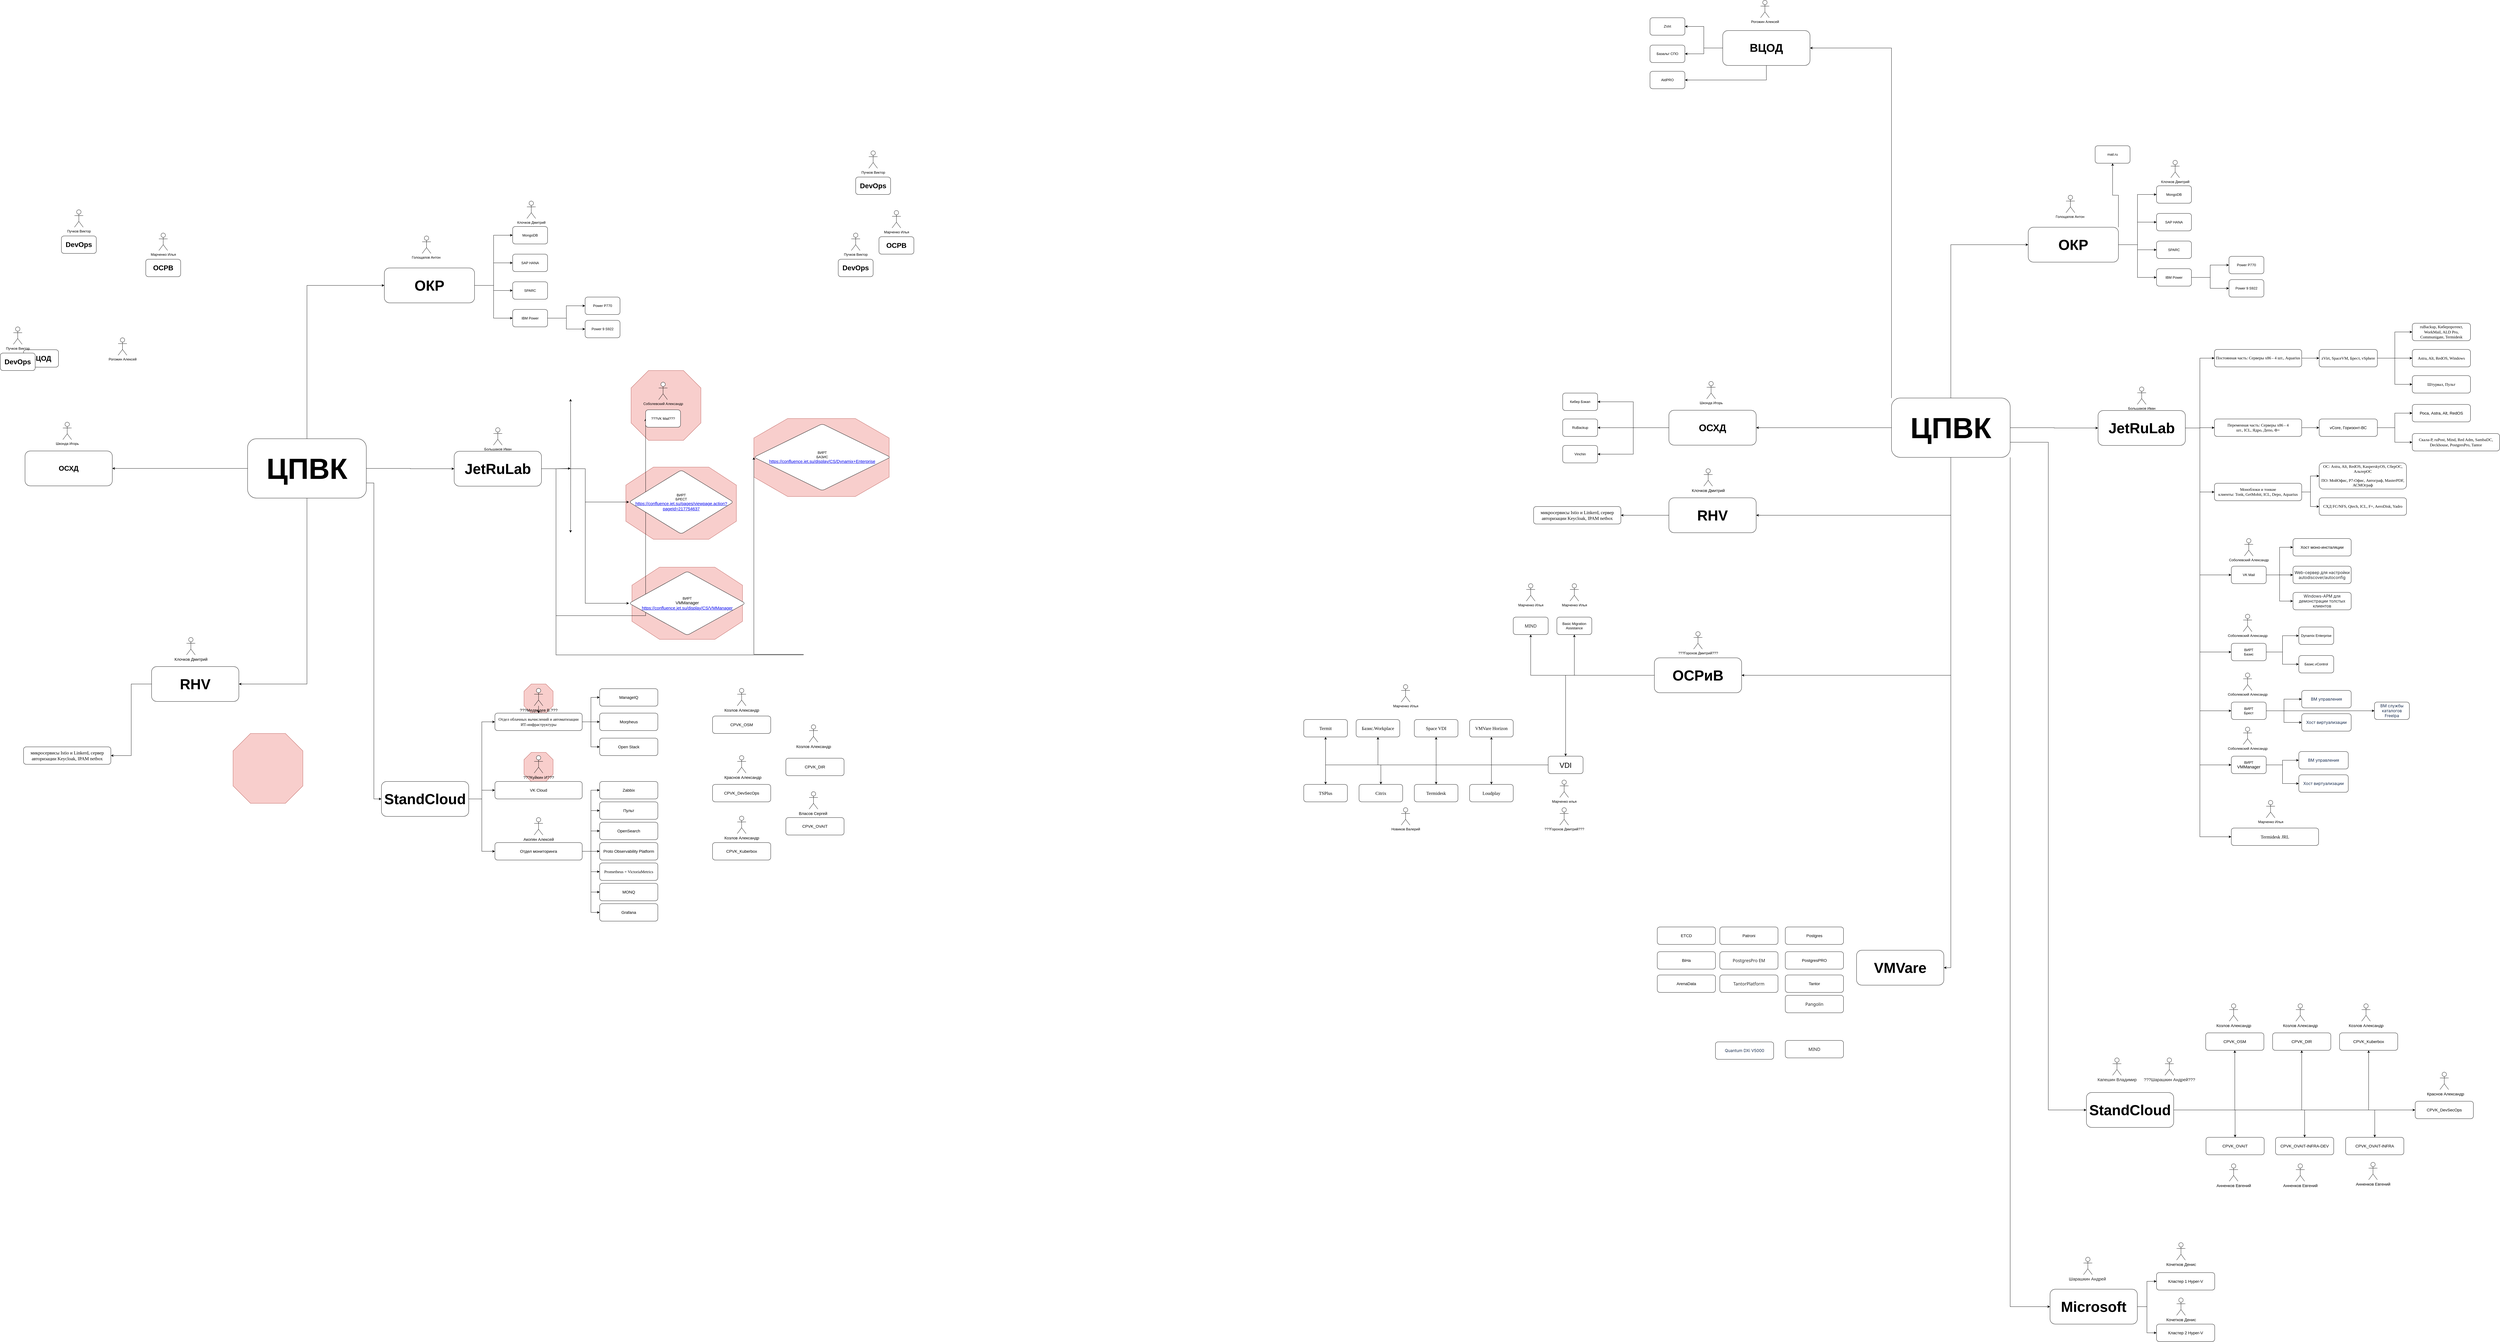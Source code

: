 <mxfile version="27.1.1">
  <diagram name="Страница — 1" id="xsJhWZh9BpKHtAQAPQl_">
    <mxGraphModel dx="6531" dy="5478" grid="1" gridSize="10" guides="1" tooltips="1" connect="1" arrows="1" fold="1" page="1" pageScale="1" pageWidth="827" pageHeight="1169" math="0" shadow="0">
      <root>
        <mxCell id="0" />
        <mxCell id="1" parent="0" />
        <mxCell id="shmqeub3Hfxkf1oyRuU8-24" value="" style="verticalLabelPosition=bottom;verticalAlign=top;html=1;shape=mxgraph.basic.polygon;polyCoords=[[0.25,0],[0.75,0],[1,0.25],[1,0.75],[0.75,1],[0.25,1],[0,0.75],[0,0.25]];polyline=0;fillColor=#f8cecc;strokeColor=#b85450;" parent="1" vertex="1">
          <mxGeometry x="1531" y="418.5" width="380" height="248" as="geometry" />
        </mxCell>
        <mxCell id="shmqeub3Hfxkf1oyRuU8-19" value="" style="verticalLabelPosition=bottom;verticalAlign=top;html=1;shape=mxgraph.basic.polygon;polyCoords=[[0.25,0],[0.75,0],[1,0.25],[1,0.75],[0.75,1],[0.25,1],[0,0.75],[0,0.25]];polyline=0;fillColor=#f8cecc;strokeColor=#b85450;" parent="1" vertex="1">
          <mxGeometry x="1950" y="-92.5" width="465" height="268" as="geometry" />
        </mxCell>
        <mxCell id="shmqeub3Hfxkf1oyRuU8-16" value="" style="verticalLabelPosition=bottom;verticalAlign=top;html=1;shape=mxgraph.basic.polygon;polyCoords=[[0.25,0],[0.75,0],[1,0.25],[1,0.75],[0.75,1],[0.25,1],[0,0.75],[0,0.25]];polyline=0;fillColor=#f8cecc;strokeColor=#b85450;" parent="1" vertex="1">
          <mxGeometry x="1510" y="74.5" width="380" height="248" as="geometry" />
        </mxCell>
        <mxCell id="shmqeub3Hfxkf1oyRuU8-12" value="" style="verticalLabelPosition=bottom;verticalAlign=top;html=1;shape=mxgraph.basic.polygon;polyCoords=[[0.25,0],[0.75,0],[1,0.25],[1,0.75],[0.75,1],[0.25,1],[0,0.75],[0,0.25]];polyline=0;fillColor=#f8cecc;strokeColor=#b85450;" parent="1" vertex="1">
          <mxGeometry x="1528" y="-257.5" width="240" height="240" as="geometry" />
        </mxCell>
        <mxCell id="shmqeub3Hfxkf1oyRuU8-10" value="" style="verticalLabelPosition=bottom;verticalAlign=top;html=1;shape=mxgraph.basic.polygon;polyCoords=[[0.25,0],[0.75,0],[1,0.25],[1,0.75],[0.75,1],[0.25,1],[0,0.75],[0,0.25]];polyline=0;fillColor=#f8cecc;strokeColor=#b85450;" parent="1" vertex="1">
          <mxGeometry x="1160" y="820" width="100" height="100" as="geometry" />
        </mxCell>
        <mxCell id="shmqeub3Hfxkf1oyRuU8-8" value="" style="verticalLabelPosition=bottom;verticalAlign=top;html=1;shape=mxgraph.basic.polygon;polyCoords=[[0.25,0],[0.75,0],[1,0.25],[1,0.75],[0.75,1],[0.25,1],[0,0.75],[0,0.25]];polyline=0;fillColor=#f8cecc;strokeColor=#b85450;" parent="1" vertex="1">
          <mxGeometry x="1160" y="1055" width="100" height="100" as="geometry" />
        </mxCell>
        <mxCell id="u8N03ifTz9dWLc4tBRIb-10" style="edgeStyle=orthogonalEdgeStyle;rounded=0;orthogonalLoop=1;jettySize=auto;html=1;exitX=1;exitY=0.5;exitDx=0;exitDy=0;entryX=0;entryY=0.5;entryDx=0;entryDy=0;" parent="1" source="u8N03ifTz9dWLc4tBRIb-1" target="u8N03ifTz9dWLc4tBRIb-7" edge="1">
          <mxGeometry relative="1" as="geometry" />
        </mxCell>
        <mxCell id="6PQ6Uy4PErdUa_lczMhg-1" style="edgeStyle=orthogonalEdgeStyle;rounded=0;orthogonalLoop=1;jettySize=auto;html=1;exitX=0.999;exitY=0.745;exitDx=0;exitDy=0;entryX=0;entryY=0.5;entryDx=0;entryDy=0;exitPerimeter=0;" parent="1" source="u8N03ifTz9dWLc4tBRIb-1" target="u8N03ifTz9dWLc4tBRIb-8" edge="1">
          <mxGeometry relative="1" as="geometry" />
        </mxCell>
        <mxCell id="6PQ6Uy4PErdUa_lczMhg-38" style="edgeStyle=orthogonalEdgeStyle;rounded=0;orthogonalLoop=1;jettySize=auto;html=1;exitX=0.5;exitY=0;exitDx=0;exitDy=0;entryX=0;entryY=0.5;entryDx=0;entryDy=0;" parent="1" source="u8N03ifTz9dWLc4tBRIb-1" target="u8N03ifTz9dWLc4tBRIb-3" edge="1">
          <mxGeometry relative="1" as="geometry" />
        </mxCell>
        <mxCell id="shmqeub3Hfxkf1oyRuU8-1" style="edgeStyle=orthogonalEdgeStyle;rounded=0;orthogonalLoop=1;jettySize=auto;html=1;exitX=0.5;exitY=1;exitDx=0;exitDy=0;entryX=1;entryY=0.5;entryDx=0;entryDy=0;" parent="1" source="u8N03ifTz9dWLc4tBRIb-1" target="u8N03ifTz9dWLc4tBRIb-5" edge="1">
          <mxGeometry relative="1" as="geometry" />
        </mxCell>
        <mxCell id="KpwYucl3YDDtUZVu9sAc-1" style="edgeStyle=orthogonalEdgeStyle;rounded=0;orthogonalLoop=1;jettySize=auto;html=1;entryX=1;entryY=0.5;entryDx=0;entryDy=0;" parent="1" source="u8N03ifTz9dWLc4tBRIb-1" target="u8N03ifTz9dWLc4tBRIb-9" edge="1">
          <mxGeometry relative="1" as="geometry" />
        </mxCell>
        <mxCell id="u8N03ifTz9dWLc4tBRIb-1" value="&lt;h1&gt;&lt;font style=&quot;font-size: 100px;&quot;&gt;ЦПВК&lt;/font&gt;&lt;/h1&gt;" style="rounded=1;whiteSpace=wrap;html=1;" parent="1" vertex="1">
          <mxGeometry x="210" y="-23" width="408" height="204" as="geometry" />
        </mxCell>
        <mxCell id="u8N03ifTz9dWLc4tBRIb-2" value="&lt;h1&gt;ОСРВ&lt;/h1&gt;" style="rounded=1;whiteSpace=wrap;html=1;" parent="1" vertex="1">
          <mxGeometry x="-140" y="-640" width="120" height="60" as="geometry" />
        </mxCell>
        <mxCell id="6PQ6Uy4PErdUa_lczMhg-40" value="" style="edgeStyle=orthogonalEdgeStyle;rounded=0;orthogonalLoop=1;jettySize=auto;html=1;entryX=0;entryY=0.5;entryDx=0;entryDy=0;" parent="1" source="u8N03ifTz9dWLc4tBRIb-3" target="6PQ6Uy4PErdUa_lczMhg-39" edge="1">
          <mxGeometry relative="1" as="geometry">
            <mxPoint x="900" y="-770" as="targetPoint" />
          </mxGeometry>
        </mxCell>
        <mxCell id="6PQ6Uy4PErdUa_lczMhg-42" value="" style="edgeStyle=orthogonalEdgeStyle;rounded=0;orthogonalLoop=1;jettySize=auto;html=1;entryX=0;entryY=0.5;entryDx=0;entryDy=0;" parent="1" source="u8N03ifTz9dWLc4tBRIb-3" target="6PQ6Uy4PErdUa_lczMhg-41" edge="1">
          <mxGeometry relative="1" as="geometry" />
        </mxCell>
        <mxCell id="6PQ6Uy4PErdUa_lczMhg-44" value="" style="edgeStyle=orthogonalEdgeStyle;rounded=0;orthogonalLoop=1;jettySize=auto;html=1;entryX=0;entryY=0.5;entryDx=0;entryDy=0;" parent="1" source="u8N03ifTz9dWLc4tBRIb-3" target="6PQ6Uy4PErdUa_lczMhg-43" edge="1">
          <mxGeometry relative="1" as="geometry" />
        </mxCell>
        <mxCell id="6PQ6Uy4PErdUa_lczMhg-46" value="" style="edgeStyle=orthogonalEdgeStyle;rounded=0;orthogonalLoop=1;jettySize=auto;html=1;entryX=0;entryY=0.5;entryDx=0;entryDy=0;" parent="1" source="u8N03ifTz9dWLc4tBRIb-3" target="6PQ6Uy4PErdUa_lczMhg-45" edge="1">
          <mxGeometry relative="1" as="geometry" />
        </mxCell>
        <mxCell id="u8N03ifTz9dWLc4tBRIb-3" value="&lt;h1&gt;&lt;font style=&quot;font-size: 50px;&quot;&gt;ОКР&lt;/font&gt;&lt;/h1&gt;" style="rounded=1;whiteSpace=wrap;html=1;" parent="1" vertex="1">
          <mxGeometry x="680" y="-610" width="310" height="120" as="geometry" />
        </mxCell>
        <mxCell id="u8N03ifTz9dWLc4tBRIb-4" value="&lt;h1&gt;ВЦОД&lt;/h1&gt;" style="rounded=1;whiteSpace=wrap;html=1;" parent="1" vertex="1">
          <mxGeometry x="-560" y="-329" width="120" height="60" as="geometry" />
        </mxCell>
        <mxCell id="shmqeub3Hfxkf1oyRuU8-26" value="" style="edgeStyle=orthogonalEdgeStyle;rounded=0;orthogonalLoop=1;jettySize=auto;html=1;entryX=1;entryY=0.5;entryDx=0;entryDy=0;" parent="1" source="u8N03ifTz9dWLc4tBRIb-5" target="shmqeub3Hfxkf1oyRuU8-25" edge="1">
          <mxGeometry relative="1" as="geometry" />
        </mxCell>
        <mxCell id="u8N03ifTz9dWLc4tBRIb-5" value="&lt;h1&gt;&lt;font style=&quot;font-size: 50px;&quot;&gt;RHV&lt;/font&gt;&lt;/h1&gt;" style="rounded=1;whiteSpace=wrap;html=1;" parent="1" vertex="1">
          <mxGeometry x="-120" y="760" width="300" height="120" as="geometry" />
        </mxCell>
        <mxCell id="u8N03ifTz9dWLc4tBRIb-12" value="" style="edgeStyle=orthogonalEdgeStyle;rounded=0;orthogonalLoop=1;jettySize=auto;html=1;entryX=0;entryY=0.5;entryDx=0;entryDy=0;" parent="1" source="u8N03ifTz9dWLc4tBRIb-7" edge="1">
          <mxGeometry relative="1" as="geometry">
            <mxPoint x="1320" y="-160" as="targetPoint" />
          </mxGeometry>
        </mxCell>
        <mxCell id="u8N03ifTz9dWLc4tBRIb-15" value="" style="edgeStyle=orthogonalEdgeStyle;rounded=0;orthogonalLoop=1;jettySize=auto;html=1;" parent="1" source="u8N03ifTz9dWLc4tBRIb-7" edge="1">
          <mxGeometry relative="1" as="geometry">
            <mxPoint x="1320" y="79.067" as="targetPoint" />
          </mxGeometry>
        </mxCell>
        <mxCell id="u8N03ifTz9dWLc4tBRIb-17" value="" style="edgeStyle=orthogonalEdgeStyle;rounded=0;orthogonalLoop=1;jettySize=auto;html=1;entryX=0;entryY=0.5;entryDx=0;entryDy=0;" parent="1" source="u8N03ifTz9dWLc4tBRIb-7" edge="1">
          <mxGeometry relative="1" as="geometry">
            <mxPoint x="1320" y="300" as="targetPoint" />
          </mxGeometry>
        </mxCell>
        <mxCell id="shmqeub3Hfxkf1oyRuU8-3" value="" style="edgeStyle=orthogonalEdgeStyle;rounded=0;orthogonalLoop=1;jettySize=auto;html=1;entryX=0;entryY=0.5;entryDx=0;entryDy=0;" parent="1" source="u8N03ifTz9dWLc4tBRIb-7" target="shmqeub3Hfxkf1oyRuU8-2" edge="1">
          <mxGeometry relative="1" as="geometry">
            <Array as="points">
              <mxPoint x="1270" y="80" />
              <mxPoint x="1270" y="585" />
            </Array>
          </mxGeometry>
        </mxCell>
        <mxCell id="shmqeub3Hfxkf1oyRuU8-15" value="" style="edgeStyle=orthogonalEdgeStyle;rounded=0;orthogonalLoop=1;jettySize=auto;html=1;entryX=0;entryY=0.5;entryDx=0;entryDy=0;" parent="1" source="u8N03ifTz9dWLc4tBRIb-7" target="shmqeub3Hfxkf1oyRuU8-14" edge="1">
          <mxGeometry relative="1" as="geometry" />
        </mxCell>
        <mxCell id="shmqeub3Hfxkf1oyRuU8-18" value="" style="edgeStyle=orthogonalEdgeStyle;rounded=0;orthogonalLoop=1;jettySize=auto;html=1;entryX=0;entryY=0.5;entryDx=0;entryDy=0;exitX=1;exitY=0.5;exitDx=0;exitDy=0;" parent="1" source="u8N03ifTz9dWLc4tBRIb-7" target="shmqeub3Hfxkf1oyRuU8-17" edge="1">
          <mxGeometry relative="1" as="geometry">
            <mxPoint x="1200" y="-79" as="sourcePoint" />
            <mxPoint x="2010" y="710" as="targetPoint" />
            <Array as="points">
              <mxPoint x="1270" y="80" />
              <mxPoint x="1270" y="720" />
              <mxPoint x="2120" y="720" />
              <mxPoint x="2120" y="718" />
            </Array>
          </mxGeometry>
        </mxCell>
        <mxCell id="shmqeub3Hfxkf1oyRuU8-23" value="" style="edgeStyle=orthogonalEdgeStyle;rounded=0;orthogonalLoop=1;jettySize=auto;html=1;entryX=0;entryY=0.5;entryDx=0;entryDy=0;" parent="1" source="u8N03ifTz9dWLc4tBRIb-7" target="shmqeub3Hfxkf1oyRuU8-22" edge="1">
          <mxGeometry relative="1" as="geometry" />
        </mxCell>
        <mxCell id="u8N03ifTz9dWLc4tBRIb-7" value="&lt;h1&gt;&lt;font style=&quot;font-size: 50px;&quot;&gt;JetRuLab&lt;/font&gt;&lt;/h1&gt;" style="rounded=1;whiteSpace=wrap;html=1;" parent="1" vertex="1">
          <mxGeometry x="920" y="20" width="300" height="120" as="geometry" />
        </mxCell>
        <mxCell id="6PQ6Uy4PErdUa_lczMhg-4" value="" style="edgeStyle=orthogonalEdgeStyle;rounded=0;orthogonalLoop=1;jettySize=auto;html=1;entryX=0;entryY=0.5;entryDx=0;entryDy=0;" parent="1" source="u8N03ifTz9dWLc4tBRIb-8" target="6PQ6Uy4PErdUa_lczMhg-2" edge="1">
          <mxGeometry relative="1" as="geometry" />
        </mxCell>
        <mxCell id="6PQ6Uy4PErdUa_lczMhg-6" value="" style="edgeStyle=orthogonalEdgeStyle;rounded=0;orthogonalLoop=1;jettySize=auto;html=1;entryX=0;entryY=0.5;entryDx=0;entryDy=0;" parent="1" source="u8N03ifTz9dWLc4tBRIb-8" target="6PQ6Uy4PErdUa_lczMhg-5" edge="1">
          <mxGeometry relative="1" as="geometry" />
        </mxCell>
        <mxCell id="6PQ6Uy4PErdUa_lczMhg-8" value="" style="edgeStyle=orthogonalEdgeStyle;rounded=0;orthogonalLoop=1;jettySize=auto;html=1;entryX=0;entryY=0.5;entryDx=0;entryDy=0;" parent="1" source="u8N03ifTz9dWLc4tBRIb-8" target="6PQ6Uy4PErdUa_lczMhg-7" edge="1">
          <mxGeometry relative="1" as="geometry" />
        </mxCell>
        <mxCell id="u8N03ifTz9dWLc4tBRIb-8" value="&lt;h1&gt;&lt;font style=&quot;font-size: 50px;&quot;&gt;StandCloud&lt;/font&gt;&lt;/h1&gt;" style="rounded=1;whiteSpace=wrap;html=1;" parent="1" vertex="1">
          <mxGeometry x="670" y="1155" width="300" height="120" as="geometry" />
        </mxCell>
        <mxCell id="u8N03ifTz9dWLc4tBRIb-9" value="&lt;h1&gt;ОСХД&lt;/h1&gt;" style="rounded=1;whiteSpace=wrap;html=1;" parent="1" vertex="1">
          <mxGeometry x="-555" y="19" width="300" height="120" as="geometry" />
        </mxCell>
        <mxCell id="u8N03ifTz9dWLc4tBRIb-33" value="Большаков Иван" style="shape=umlActor;verticalLabelPosition=bottom;verticalAlign=top;html=1;outlineConnect=0;" parent="1" vertex="1">
          <mxGeometry x="1055" y="-61" width="30" height="60" as="geometry" />
        </mxCell>
        <mxCell id="6PQ6Uy4PErdUa_lczMhg-2" value="VK Cloud" style="whiteSpace=wrap;html=1;rounded=1;fontSize=14;" parent="1" vertex="1">
          <mxGeometry x="1060" y="1155" width="300" height="60" as="geometry" />
        </mxCell>
        <mxCell id="6PQ6Uy4PErdUa_lczMhg-17" value="" style="edgeStyle=orthogonalEdgeStyle;rounded=0;orthogonalLoop=1;jettySize=auto;html=1;entryX=0;entryY=0.5;entryDx=0;entryDy=0;fontSize=14;" parent="1" source="6PQ6Uy4PErdUa_lczMhg-5" target="6PQ6Uy4PErdUa_lczMhg-16" edge="1">
          <mxGeometry relative="1" as="geometry" />
        </mxCell>
        <mxCell id="6PQ6Uy4PErdUa_lczMhg-19" value="" style="edgeStyle=orthogonalEdgeStyle;rounded=0;orthogonalLoop=1;jettySize=auto;html=1;fontSize=14;" parent="1" source="6PQ6Uy4PErdUa_lczMhg-5" target="6PQ6Uy4PErdUa_lczMhg-18" edge="1">
          <mxGeometry relative="1" as="geometry" />
        </mxCell>
        <mxCell id="6PQ6Uy4PErdUa_lczMhg-21" value="" style="edgeStyle=orthogonalEdgeStyle;rounded=0;orthogonalLoop=1;jettySize=auto;html=1;entryX=0;entryY=0.5;entryDx=0;entryDy=0;fontSize=14;" parent="1" source="6PQ6Uy4PErdUa_lczMhg-5" target="6PQ6Uy4PErdUa_lczMhg-20" edge="1">
          <mxGeometry relative="1" as="geometry" />
        </mxCell>
        <mxCell id="6PQ6Uy4PErdUa_lczMhg-5" value="&lt;span style=&quot;color: rgb(0, 0, 0); font-family: &amp;quot;Times New Roman&amp;quot;; font-style: normal; font-variant-ligatures: normal; font-variant-caps: normal; font-weight: 400; letter-spacing: normal; orphans: 2; text-align: start; text-indent: 0px; text-transform: none; widows: 2; word-spacing: 0px; -webkit-text-stroke-width: 0px; white-space: normal; text-decoration-thickness: initial; text-decoration-style: initial; text-decoration-color: initial; float: none; display: inline !important;&quot;&gt;Отдел облачных вычислений и автоматизации ИТ-инфраструктуры&lt;/span&gt;" style="whiteSpace=wrap;html=1;rounded=1;fontSize=14;" parent="1" vertex="1">
          <mxGeometry x="1060" y="920" width="300" height="60" as="geometry" />
        </mxCell>
        <mxCell id="6PQ6Uy4PErdUa_lczMhg-23" value="" style="edgeStyle=orthogonalEdgeStyle;rounded=0;orthogonalLoop=1;jettySize=auto;html=1;entryX=0;entryY=0.5;entryDx=0;entryDy=0;fontSize=14;" parent="1" source="6PQ6Uy4PErdUa_lczMhg-7" target="6PQ6Uy4PErdUa_lczMhg-22" edge="1">
          <mxGeometry relative="1" as="geometry" />
        </mxCell>
        <mxCell id="6PQ6Uy4PErdUa_lczMhg-27" style="edgeStyle=orthogonalEdgeStyle;rounded=0;orthogonalLoop=1;jettySize=auto;html=1;exitX=1;exitY=0.5;exitDx=0;exitDy=0;entryX=0;entryY=0.5;entryDx=0;entryDy=0;fontSize=14;" parent="1" source="6PQ6Uy4PErdUa_lczMhg-7" target="6PQ6Uy4PErdUa_lczMhg-24" edge="1">
          <mxGeometry relative="1" as="geometry" />
        </mxCell>
        <mxCell id="6PQ6Uy4PErdUa_lczMhg-29" value="" style="edgeStyle=orthogonalEdgeStyle;rounded=0;orthogonalLoop=1;jettySize=auto;html=1;entryX=0;entryY=0.5;entryDx=0;entryDy=0;fontSize=14;" parent="1" source="6PQ6Uy4PErdUa_lczMhg-7" target="6PQ6Uy4PErdUa_lczMhg-28" edge="1">
          <mxGeometry relative="1" as="geometry" />
        </mxCell>
        <mxCell id="6PQ6Uy4PErdUa_lczMhg-31" value="" style="edgeStyle=orthogonalEdgeStyle;rounded=0;orthogonalLoop=1;jettySize=auto;html=1;entryX=0;entryY=0.5;entryDx=0;entryDy=0;fontSize=14;" parent="1" source="6PQ6Uy4PErdUa_lczMhg-7" target="6PQ6Uy4PErdUa_lczMhg-30" edge="1">
          <mxGeometry relative="1" as="geometry" />
        </mxCell>
        <mxCell id="6PQ6Uy4PErdUa_lczMhg-33" value="" style="edgeStyle=orthogonalEdgeStyle;rounded=0;orthogonalLoop=1;jettySize=auto;html=1;entryX=0;entryY=0.5;entryDx=0;entryDy=0;fontSize=14;" parent="1" source="6PQ6Uy4PErdUa_lczMhg-7" target="6PQ6Uy4PErdUa_lczMhg-32" edge="1">
          <mxGeometry relative="1" as="geometry" />
        </mxCell>
        <mxCell id="6PQ6Uy4PErdUa_lczMhg-35" value="" style="edgeStyle=orthogonalEdgeStyle;rounded=0;orthogonalLoop=1;jettySize=auto;html=1;entryX=0;entryY=0.5;entryDx=0;entryDy=0;fontSize=14;" parent="1" source="6PQ6Uy4PErdUa_lczMhg-7" target="6PQ6Uy4PErdUa_lczMhg-34" edge="1">
          <mxGeometry relative="1" as="geometry" />
        </mxCell>
        <mxCell id="6PQ6Uy4PErdUa_lczMhg-37" value="" style="edgeStyle=orthogonalEdgeStyle;rounded=0;orthogonalLoop=1;jettySize=auto;html=1;entryX=0;entryY=0.5;entryDx=0;entryDy=0;fontSize=14;" parent="1" source="6PQ6Uy4PErdUa_lczMhg-7" target="6PQ6Uy4PErdUa_lczMhg-36" edge="1">
          <mxGeometry relative="1" as="geometry" />
        </mxCell>
        <mxCell id="6PQ6Uy4PErdUa_lczMhg-7" value="Отдел мониторинга" style="whiteSpace=wrap;html=1;rounded=1;fontSize=14;" parent="1" vertex="1">
          <mxGeometry x="1060" y="1365" width="300" height="60" as="geometry" />
        </mxCell>
        <mxCell id="6PQ6Uy4PErdUa_lczMhg-15" value="" style="edgeStyle=orthogonalEdgeStyle;rounded=0;orthogonalLoop=1;jettySize=auto;html=1;fontSize=14;" parent="1" source="6PQ6Uy4PErdUa_lczMhg-13" target="6PQ6Uy4PErdUa_lczMhg-5" edge="1">
          <mxGeometry relative="1" as="geometry" />
        </mxCell>
        <mxCell id="6PQ6Uy4PErdUa_lczMhg-9" value="&lt;div&gt;&lt;span style=&quot;background-color: transparent; color: light-dark(rgb(0, 0, 0), rgb(255, 255, 255));&quot;&gt;???Куйкин И???&lt;/span&gt;&lt;/div&gt;" style="shape=umlActor;verticalLabelPosition=bottom;verticalAlign=top;html=1;outlineConnect=0;fontSize=14;" parent="1" vertex="1">
          <mxGeometry x="1195" y="1066" width="30" height="60" as="geometry" />
        </mxCell>
        <mxCell id="6PQ6Uy4PErdUa_lczMhg-13" value="&lt;div&gt;&lt;span style=&quot;background-color: transparent; color: light-dark(rgb(0, 0, 0), rgb(255, 255, 255));&quot;&gt;???&lt;/span&gt;&lt;span style=&quot;background-color: transparent; color: light-dark(rgb(0, 0, 0), rgb(255, 255, 255));&quot;&gt;Медведев В.???&lt;/span&gt;&lt;/div&gt;" style="shape=umlActor;verticalLabelPosition=bottom;verticalAlign=top;html=1;outlineConnect=0;fontSize=14;" parent="1" vertex="1">
          <mxGeometry x="1195" y="835" width="30" height="60" as="geometry" />
        </mxCell>
        <mxCell id="6PQ6Uy4PErdUa_lczMhg-14" value="&lt;div&gt;&lt;span style=&quot;background-color: transparent; color: light-dark(rgb(0, 0, 0), rgb(255, 255, 255));&quot;&gt;Акопян Алексей&lt;/span&gt;&lt;/div&gt;" style="shape=umlActor;verticalLabelPosition=bottom;verticalAlign=top;html=1;outlineConnect=0;fontSize=14;" parent="1" vertex="1">
          <mxGeometry x="1195" y="1279" width="30" height="60" as="geometry" />
        </mxCell>
        <mxCell id="6PQ6Uy4PErdUa_lczMhg-16" value="ManageIQ" style="whiteSpace=wrap;html=1;rounded=1;fontSize=14;" parent="1" vertex="1">
          <mxGeometry x="1420" y="836" width="200" height="60" as="geometry" />
        </mxCell>
        <mxCell id="6PQ6Uy4PErdUa_lczMhg-18" value="Morpheus" style="whiteSpace=wrap;html=1;rounded=1;fontSize=14;" parent="1" vertex="1">
          <mxGeometry x="1420" y="920" width="200" height="60" as="geometry" />
        </mxCell>
        <mxCell id="6PQ6Uy4PErdUa_lczMhg-20" value="Open Stack" style="whiteSpace=wrap;html=1;rounded=1;fontSize=14;" parent="1" vertex="1">
          <mxGeometry x="1420" y="1006" width="200" height="60" as="geometry" />
        </mxCell>
        <mxCell id="6PQ6Uy4PErdUa_lczMhg-22" value="Zabbix" style="whiteSpace=wrap;html=1;rounded=1;fontSize=14;" parent="1" vertex="1">
          <mxGeometry x="1420" y="1155" width="200" height="60" as="geometry" />
        </mxCell>
        <mxCell id="6PQ6Uy4PErdUa_lczMhg-24" value="Пульт" style="whiteSpace=wrap;html=1;rounded=1;fontSize=14;" parent="1" vertex="1">
          <mxGeometry x="1420" y="1225" width="200" height="60" as="geometry" />
        </mxCell>
        <mxCell id="6PQ6Uy4PErdUa_lczMhg-28" value="MONQ" style="whiteSpace=wrap;html=1;rounded=1;fontSize=14;" parent="1" vertex="1">
          <mxGeometry x="1420" y="1505" width="200" height="60" as="geometry" />
        </mxCell>
        <mxCell id="6PQ6Uy4PErdUa_lczMhg-30" value="Grafana" style="whiteSpace=wrap;html=1;rounded=1;fontSize=14;" parent="1" vertex="1">
          <mxGeometry x="1420" y="1575" width="200" height="60" as="geometry" />
        </mxCell>
        <mxCell id="6PQ6Uy4PErdUa_lczMhg-32" value="&lt;span style=&quot;color: rgb(0, 0, 0); font-family: &amp;quot;Times New Roman&amp;quot;; font-style: normal; font-variant-ligatures: normal; font-variant-caps: normal; font-weight: 400; letter-spacing: normal; orphans: 2; text-align: start; text-indent: 0px; text-transform: none; widows: 2; word-spacing: 0px; -webkit-text-stroke-width: 0px; white-space: normal; text-decoration-thickness: initial; text-decoration-style: initial; text-decoration-color: initial; float: none; display: inline !important;&quot;&gt;Prometheus + VictoriaMetrics&lt;/span&gt;" style="whiteSpace=wrap;html=1;rounded=1;fontSize=14;" parent="1" vertex="1">
          <mxGeometry x="1420" y="1435" width="200" height="60" as="geometry" />
        </mxCell>
        <mxCell id="6PQ6Uy4PErdUa_lczMhg-34" value="Proto Observability Platform" style="html=1;rounded=1;align=center;whiteSpace=wrap;fontSize=14;" parent="1" vertex="1">
          <mxGeometry x="1420" y="1365" width="200" height="60" as="geometry" />
        </mxCell>
        <mxCell id="6PQ6Uy4PErdUa_lczMhg-36" value="OpenSearch" style="whiteSpace=wrap;html=1;rounded=1;fontSize=14;" parent="1" vertex="1">
          <mxGeometry x="1420" y="1295" width="200" height="60" as="geometry" />
        </mxCell>
        <mxCell id="6PQ6Uy4PErdUa_lczMhg-39" value="SAP HANA" style="whiteSpace=wrap;html=1;rounded=1;" parent="1" vertex="1">
          <mxGeometry x="1121" y="-657.5" width="120" height="60" as="geometry" />
        </mxCell>
        <mxCell id="6PQ6Uy4PErdUa_lczMhg-41" value="SPARC" style="whiteSpace=wrap;html=1;rounded=1;" parent="1" vertex="1">
          <mxGeometry x="1121" y="-562.5" width="120" height="60" as="geometry" />
        </mxCell>
        <mxCell id="6PQ6Uy4PErdUa_lczMhg-48" value="" style="edgeStyle=orthogonalEdgeStyle;rounded=0;orthogonalLoop=1;jettySize=auto;html=1;" parent="1" source="6PQ6Uy4PErdUa_lczMhg-43" target="6PQ6Uy4PErdUa_lczMhg-47" edge="1">
          <mxGeometry relative="1" as="geometry" />
        </mxCell>
        <mxCell id="6PQ6Uy4PErdUa_lczMhg-50" style="edgeStyle=orthogonalEdgeStyle;rounded=0;orthogonalLoop=1;jettySize=auto;html=1;exitX=1;exitY=0.5;exitDx=0;exitDy=0;entryX=0;entryY=0.5;entryDx=0;entryDy=0;" parent="1" source="6PQ6Uy4PErdUa_lczMhg-43" target="6PQ6Uy4PErdUa_lczMhg-49" edge="1">
          <mxGeometry relative="1" as="geometry" />
        </mxCell>
        <mxCell id="6PQ6Uy4PErdUa_lczMhg-43" value="IBM Power" style="whiteSpace=wrap;html=1;rounded=1;" parent="1" vertex="1">
          <mxGeometry x="1121" y="-467.5" width="120" height="60" as="geometry" />
        </mxCell>
        <mxCell id="6PQ6Uy4PErdUa_lczMhg-45" value="MongoDB" style="whiteSpace=wrap;html=1;rounded=1;" parent="1" vertex="1">
          <mxGeometry x="1121" y="-752.5" width="120" height="60" as="geometry" />
        </mxCell>
        <mxCell id="6PQ6Uy4PErdUa_lczMhg-47" value="Power P770" style="whiteSpace=wrap;html=1;rounded=1;" parent="1" vertex="1">
          <mxGeometry x="1370" y="-510" width="120" height="60" as="geometry" />
        </mxCell>
        <mxCell id="6PQ6Uy4PErdUa_lczMhg-49" value="Power 9 S922" style="whiteSpace=wrap;html=1;rounded=1;" parent="1" vertex="1">
          <mxGeometry x="1370" y="-430" width="120" height="60" as="geometry" />
        </mxCell>
        <mxCell id="6PQ6Uy4PErdUa_lczMhg-51" value="Клочков Дмитрий" style="shape=umlActor;verticalLabelPosition=bottom;verticalAlign=top;html=1;outlineConnect=0;" parent="1" vertex="1">
          <mxGeometry x="1170" y="-840" width="30" height="60" as="geometry" />
        </mxCell>
        <mxCell id="shmqeub3Hfxkf1oyRuU8-2" value="???VK Mail???" style="whiteSpace=wrap;html=1;rounded=1;" parent="1" vertex="1">
          <mxGeometry x="1578" y="-122.5" width="120" height="60" as="geometry" />
        </mxCell>
        <mxCell id="shmqeub3Hfxkf1oyRuU8-4" value="Соболевский Александр" style="shape=umlActor;verticalLabelPosition=bottom;verticalAlign=top;html=1;outlineConnect=0;" parent="1" vertex="1">
          <mxGeometry x="1623" y="-217.5" width="30" height="60" as="geometry" />
        </mxCell>
        <mxCell id="shmqeub3Hfxkf1oyRuU8-13" value="" style="verticalLabelPosition=bottom;verticalAlign=top;html=1;shape=mxgraph.basic.polygon;polyCoords=[[0.25,0],[0.75,0],[1,0.25],[1,0.75],[0.75,1],[0.25,1],[0,0.75],[0,0.25]];polyline=0;fillColor=#f8cecc;strokeColor=#b85450;" parent="1" vertex="1">
          <mxGeometry x="160" y="990" width="240" height="240" as="geometry" />
        </mxCell>
        <mxCell id="shmqeub3Hfxkf1oyRuU8-14" value="ВИРТ&lt;div&gt;БРЕСТ&lt;/div&gt;&lt;div&gt;&lt;a style=&quot;font-family: Calibri, sans-serif; font-size: 11pt; background-color: transparent;&quot; href=&quot;https://confluence.jet.su/pages/viewpage.action?pageId=217754637&quot;&gt;https://confluence.jet.su/pages/viewpage.action?pageId=217754637&lt;/a&gt;&lt;/div&gt;" style="rhombus;whiteSpace=wrap;html=1;rounded=1;" parent="1" vertex="1">
          <mxGeometry x="1521" y="84.5" width="359" height="220" as="geometry" />
        </mxCell>
        <mxCell id="shmqeub3Hfxkf1oyRuU8-17" value="ВИРТ&lt;br&gt;БАЗИС&lt;div&gt;&lt;span style=&quot;font-size:11.0pt;font-family:&amp;quot;Calibri&amp;quot;,sans-serif;&lt;br/&gt;mso-fareast-font-family:Calibri;mso-fareast-theme-font:minor-latin;mso-ansi-language:&lt;br/&gt;RU;mso-fareast-language:EN-US;mso-bidi-language:AR-SA&quot;&gt;&lt;a href=&quot;https://confluence.jet.su/display/CS/Dynamix+Enterprise&quot;&gt;https://confluence.jet.su/display/CS/Dynamix+Enterprise&lt;/a&gt;&lt;/span&gt;&lt;/div&gt;" style="rhombus;whiteSpace=wrap;html=1;rounded=1;" parent="1" vertex="1">
          <mxGeometry x="1950" y="-74.5" width="470" height="230" as="geometry" />
        </mxCell>
        <mxCell id="shmqeub3Hfxkf1oyRuU8-22" value="ВИРТ&lt;div&gt;&lt;span style=&quot;font-size:11.0pt;font-family:&lt;br/&gt;&amp;quot;Calibri&amp;quot;,sans-serif;mso-fareast-font-family:Calibri;mso-fareast-theme-font:&lt;br/&gt;minor-latin;mso-ansi-language:EN-US;mso-fareast-language:EN-US;mso-bidi-language:&lt;br/&gt;AR-SA&quot; lang=&quot;EN-US&quot;&gt;VMManager&lt;/span&gt;&lt;/div&gt;&lt;div&gt;&lt;span style=&quot;font-size:11.0pt;font-family:&lt;br/&gt;&amp;quot;Calibri&amp;quot;,sans-serif;mso-fareast-font-family:Calibri;mso-fareast-theme-font:&lt;br/&gt;minor-latin;mso-ansi-language:EN-US;mso-fareast-language:EN-US;mso-bidi-language:&lt;br/&gt;AR-SA&quot; lang=&quot;EN-US&quot;&gt;&lt;span style=&quot;font-size: 11pt;&quot;&gt;&lt;a href=&quot;https://confluence.jet.su/display/CS/VMManager&quot;&gt;https://confluence.jet.su/display/CS/VMManager&lt;/a&gt;&lt;/span&gt;&lt;/span&gt;&lt;/div&gt;" style="rhombus;whiteSpace=wrap;html=1;rounded=1;" parent="1" vertex="1">
          <mxGeometry x="1521" y="432.5" width="400" height="220" as="geometry" />
        </mxCell>
        <mxCell id="shmqeub3Hfxkf1oyRuU8-25" value="&lt;p style=&quot;font-family: &amp;quot;Times New Roman&amp;quot;; font-size: medium;&quot;&gt;микросервисы Istio и Linkerd, сервер авторизации Keycloak,&amp;nbsp;&lt;span style=&quot;background-color: transparent; color: light-dark(rgb(0, 0, 0), rgb(255, 255, 255));&quot;&gt;IPAM netbox&lt;/span&gt;&lt;/p&gt;" style="whiteSpace=wrap;html=1;rounded=1;align=center;" parent="1" vertex="1">
          <mxGeometry x="-560" y="1036" width="300" height="60" as="geometry" />
        </mxCell>
        <mxCell id="vyvly6-AFhtqjjjzrFjk-1" value="CPVK_OSM" style="whiteSpace=wrap;html=1;rounded=1;fontSize=14;" parent="1" vertex="1">
          <mxGeometry x="1808" y="930" width="200" height="60" as="geometry" />
        </mxCell>
        <mxCell id="vyvly6-AFhtqjjjzrFjk-2" value="CPVK_DIR" style="whiteSpace=wrap;html=1;rounded=1;fontSize=14;" parent="1" vertex="1">
          <mxGeometry x="2060" y="1075" width="200" height="60" as="geometry" />
        </mxCell>
        <mxCell id="vyvly6-AFhtqjjjzrFjk-3" value="CPVK_DevSecOps" style="whiteSpace=wrap;html=1;rounded=1;fontSize=14;" parent="1" vertex="1">
          <mxGeometry x="1808" y="1165" width="200" height="60" as="geometry" />
        </mxCell>
        <mxCell id="vyvly6-AFhtqjjjzrFjk-4" value="CPVK_OVAIT" style="whiteSpace=wrap;html=1;rounded=1;fontSize=14;" parent="1" vertex="1">
          <mxGeometry x="2060" y="1279" width="200" height="60" as="geometry" />
        </mxCell>
        <mxCell id="vyvly6-AFhtqjjjzrFjk-5" value="CPVK_Kuberbox" style="whiteSpace=wrap;html=1;rounded=1;fontSize=14;" parent="1" vertex="1">
          <mxGeometry x="1808" y="1365" width="200" height="60" as="geometry" />
        </mxCell>
        <mxCell id="vyvly6-AFhtqjjjzrFjk-6" value="Козлов Александр" style="shape=umlActor;verticalLabelPosition=bottom;verticalAlign=top;html=1;outlineConnect=0;fontSize=14;" parent="1" vertex="1">
          <mxGeometry x="1893" y="835" width="30" height="60" as="geometry" />
        </mxCell>
        <mxCell id="vyvly6-AFhtqjjjzrFjk-7" value="Козлов Александр" style="shape=umlActor;verticalLabelPosition=bottom;verticalAlign=top;html=1;outlineConnect=0;fontSize=14;" parent="1" vertex="1">
          <mxGeometry x="2140" y="960" width="30" height="60" as="geometry" />
        </mxCell>
        <mxCell id="vyvly6-AFhtqjjjzrFjk-9" value="&amp;nbsp; Краснов Александр" style="shape=umlActor;verticalLabelPosition=bottom;verticalAlign=top;html=1;outlineConnect=0;fontSize=14;" parent="1" vertex="1">
          <mxGeometry x="1893" y="1066" width="30" height="60" as="geometry" />
        </mxCell>
        <mxCell id="vyvly6-AFhtqjjjzrFjk-10" value="Власов Сергей&amp;nbsp;" style="shape=umlActor;verticalLabelPosition=bottom;verticalAlign=top;html=1;outlineConnect=0;fontSize=14;" parent="1" vertex="1">
          <mxGeometry x="2140" y="1190" width="30" height="60" as="geometry" />
        </mxCell>
        <mxCell id="vyvly6-AFhtqjjjzrFjk-11" value="Козлов Александр" style="shape=umlActor;verticalLabelPosition=bottom;verticalAlign=top;html=1;outlineConnect=0;fontSize=14;" parent="1" vertex="1">
          <mxGeometry x="1893" y="1274" width="30" height="60" as="geometry" />
        </mxCell>
        <mxCell id="vyvly6-AFhtqjjjzrFjk-13" value="&lt;div&gt;&lt;span style=&quot;background-color: transparent; color: light-dark(rgb(0, 0, 0), rgb(255, 255, 255));&quot;&gt;Клочков Дмитрий&lt;/span&gt;&lt;/div&gt;" style="shape=umlActor;verticalLabelPosition=bottom;verticalAlign=top;html=1;outlineConnect=0;fontSize=14;" parent="1" vertex="1">
          <mxGeometry y="660" width="30" height="60" as="geometry" />
        </mxCell>
        <mxCell id="vyvly6-AFhtqjjjzrFjk-14" value="Голощапов Антон&amp;nbsp;" style="shape=umlActor;verticalLabelPosition=bottom;verticalAlign=top;html=1;outlineConnect=0;" parent="1" vertex="1">
          <mxGeometry x="810" y="-720" width="30" height="60" as="geometry" />
        </mxCell>
        <mxCell id="vyvly6-AFhtqjjjzrFjk-15" value="Марченко Илья" style="shape=umlActor;verticalLabelPosition=bottom;verticalAlign=top;html=1;outlineConnect=0;" parent="1" vertex="1">
          <mxGeometry x="-95" y="-730" width="30" height="60" as="geometry" />
        </mxCell>
        <mxCell id="vyvly6-AFhtqjjjzrFjk-17" value="Шконда Игорь" style="shape=umlActor;verticalLabelPosition=bottom;verticalAlign=top;html=1;outlineConnect=0;" parent="1" vertex="1">
          <mxGeometry x="-425" y="-80" width="30" height="60" as="geometry" />
        </mxCell>
        <mxCell id="vyvly6-AFhtqjjjzrFjk-18" value="Рогожин Алексей" style="shape=umlActor;verticalLabelPosition=bottom;verticalAlign=top;html=1;outlineConnect=0;" parent="1" vertex="1">
          <mxGeometry x="-235" y="-370" width="30" height="60" as="geometry" />
        </mxCell>
        <mxCell id="vyvly6-AFhtqjjjzrFjk-21" value="&lt;h1&gt;DevOps&lt;/h1&gt;" style="rounded=1;whiteSpace=wrap;html=1;" parent="1" vertex="1">
          <mxGeometry x="-640" y="-317.5" width="120" height="60" as="geometry" />
        </mxCell>
        <mxCell id="vyvly6-AFhtqjjjzrFjk-22" value="Пучков Виктор" style="shape=umlActor;verticalLabelPosition=bottom;verticalAlign=top;html=1;outlineConnect=0;" parent="1" vertex="1">
          <mxGeometry x="-595" y="-407.5" width="30" height="60" as="geometry" />
        </mxCell>
        <mxCell id="vyvly6-AFhtqjjjzrFjk-23" value="&lt;h1&gt;DevOps&lt;/h1&gt;" style="rounded=1;whiteSpace=wrap;html=1;" parent="1" vertex="1">
          <mxGeometry x="-430" y="-720" width="120" height="60" as="geometry" />
        </mxCell>
        <mxCell id="vyvly6-AFhtqjjjzrFjk-24" value="Пучков Виктор" style="shape=umlActor;verticalLabelPosition=bottom;verticalAlign=top;html=1;outlineConnect=0;" parent="1" vertex="1">
          <mxGeometry x="-385" y="-810" width="30" height="60" as="geometry" />
        </mxCell>
        <mxCell id="KpwYucl3YDDtUZVu9sAc-8" style="edgeStyle=orthogonalEdgeStyle;rounded=0;orthogonalLoop=1;jettySize=auto;html=1;exitX=1;exitY=0.5;exitDx=0;exitDy=0;entryX=0;entryY=0.5;entryDx=0;entryDy=0;" parent="1" source="KpwYucl3YDDtUZVu9sAc-13" target="KpwYucl3YDDtUZVu9sAc-30" edge="1">
          <mxGeometry relative="1" as="geometry" />
        </mxCell>
        <mxCell id="KpwYucl3YDDtUZVu9sAc-9" style="edgeStyle=orthogonalEdgeStyle;rounded=0;orthogonalLoop=1;jettySize=auto;html=1;exitX=0.999;exitY=0.745;exitDx=0;exitDy=0;entryX=0;entryY=0.5;entryDx=0;entryDy=0;exitPerimeter=0;" parent="1" source="KpwYucl3YDDtUZVu9sAc-13" target="KpwYucl3YDDtUZVu9sAc-34" edge="1">
          <mxGeometry relative="1" as="geometry" />
        </mxCell>
        <mxCell id="KpwYucl3YDDtUZVu9sAc-10" style="edgeStyle=orthogonalEdgeStyle;rounded=0;orthogonalLoop=1;jettySize=auto;html=1;exitX=0.5;exitY=0;exitDx=0;exitDy=0;entryX=0;entryY=0.5;entryDx=0;entryDy=0;" parent="1" source="KpwYucl3YDDtUZVu9sAc-13" target="KpwYucl3YDDtUZVu9sAc-19" edge="1">
          <mxGeometry relative="1" as="geometry" />
        </mxCell>
        <mxCell id="KpwYucl3YDDtUZVu9sAc-11" style="edgeStyle=orthogonalEdgeStyle;rounded=0;orthogonalLoop=1;jettySize=auto;html=1;exitX=0.5;exitY=1;exitDx=0;exitDy=0;entryX=1;entryY=0.5;entryDx=0;entryDy=0;" parent="1" source="KpwYucl3YDDtUZVu9sAc-13" target="KpwYucl3YDDtUZVu9sAc-22" edge="1">
          <mxGeometry relative="1" as="geometry" />
        </mxCell>
        <mxCell id="KpwYucl3YDDtUZVu9sAc-12" style="edgeStyle=orthogonalEdgeStyle;rounded=0;orthogonalLoop=1;jettySize=auto;html=1;entryX=1;entryY=0.5;entryDx=0;entryDy=0;" parent="1" source="KpwYucl3YDDtUZVu9sAc-13" target="KpwYucl3YDDtUZVu9sAc-35" edge="1">
          <mxGeometry relative="1" as="geometry" />
        </mxCell>
        <mxCell id="dLaZOeql_RbiaB47p6mQ-2" style="edgeStyle=orthogonalEdgeStyle;rounded=0;orthogonalLoop=1;jettySize=auto;html=1;exitX=1;exitY=1;exitDx=0;exitDy=0;entryX=0;entryY=0.5;entryDx=0;entryDy=0;" parent="1" source="KpwYucl3YDDtUZVu9sAc-13" target="dLaZOeql_RbiaB47p6mQ-1" edge="1">
          <mxGeometry relative="1" as="geometry" />
        </mxCell>
        <mxCell id="dLaZOeql_RbiaB47p6mQ-27" style="edgeStyle=orthogonalEdgeStyle;rounded=0;orthogonalLoop=1;jettySize=auto;html=1;entryX=1;entryY=0.5;entryDx=0;entryDy=0;" parent="1" source="KpwYucl3YDDtUZVu9sAc-13" target="dLaZOeql_RbiaB47p6mQ-24" edge="1">
          <mxGeometry relative="1" as="geometry" />
        </mxCell>
        <mxCell id="ZUpTjCeXcWNoa8AB_6JW-13" style="edgeStyle=orthogonalEdgeStyle;rounded=0;orthogonalLoop=1;jettySize=auto;html=1;exitX=0;exitY=0;exitDx=0;exitDy=0;entryX=1;entryY=0.5;entryDx=0;entryDy=0;" edge="1" parent="1" source="KpwYucl3YDDtUZVu9sAc-13" target="ZUpTjCeXcWNoa8AB_6JW-12">
          <mxGeometry relative="1" as="geometry" />
        </mxCell>
        <mxCell id="ZUpTjCeXcWNoa8AB_6JW-26" style="edgeStyle=orthogonalEdgeStyle;rounded=0;orthogonalLoop=1;jettySize=auto;html=1;exitX=0.5;exitY=1;exitDx=0;exitDy=0;entryX=1;entryY=0.5;entryDx=0;entryDy=0;" edge="1" parent="1" source="KpwYucl3YDDtUZVu9sAc-13" target="ZUpTjCeXcWNoa8AB_6JW-23">
          <mxGeometry relative="1" as="geometry" />
        </mxCell>
        <mxCell id="KpwYucl3YDDtUZVu9sAc-13" value="&lt;h1&gt;&lt;font style=&quot;font-size: 100px;&quot;&gt;ЦПВК&lt;/font&gt;&lt;/h1&gt;" style="rounded=1;whiteSpace=wrap;html=1;" parent="1" vertex="1">
          <mxGeometry x="5860" y="-163" width="408" height="204" as="geometry" />
        </mxCell>
        <mxCell id="KpwYucl3YDDtUZVu9sAc-14" value="&lt;h1&gt;ОСРВ&lt;/h1&gt;" style="rounded=1;whiteSpace=wrap;html=1;" parent="1" vertex="1">
          <mxGeometry x="2380" y="-717.5" width="120" height="60" as="geometry" />
        </mxCell>
        <mxCell id="KpwYucl3YDDtUZVu9sAc-15" value="" style="edgeStyle=orthogonalEdgeStyle;rounded=0;orthogonalLoop=1;jettySize=auto;html=1;entryX=0;entryY=0.5;entryDx=0;entryDy=0;" parent="1" source="KpwYucl3YDDtUZVu9sAc-19" target="KpwYucl3YDDtUZVu9sAc-89" edge="1">
          <mxGeometry relative="1" as="geometry">
            <mxPoint x="6550" y="-910" as="targetPoint" />
          </mxGeometry>
        </mxCell>
        <mxCell id="KpwYucl3YDDtUZVu9sAc-16" value="" style="edgeStyle=orthogonalEdgeStyle;rounded=0;orthogonalLoop=1;jettySize=auto;html=1;entryX=0;entryY=0.5;entryDx=0;entryDy=0;" parent="1" source="KpwYucl3YDDtUZVu9sAc-19" target="KpwYucl3YDDtUZVu9sAc-90" edge="1">
          <mxGeometry relative="1" as="geometry" />
        </mxCell>
        <mxCell id="KpwYucl3YDDtUZVu9sAc-17" value="" style="edgeStyle=orthogonalEdgeStyle;rounded=0;orthogonalLoop=1;jettySize=auto;html=1;entryX=0;entryY=0.5;entryDx=0;entryDy=0;" parent="1" source="KpwYucl3YDDtUZVu9sAc-19" target="KpwYucl3YDDtUZVu9sAc-93" edge="1">
          <mxGeometry relative="1" as="geometry" />
        </mxCell>
        <mxCell id="KpwYucl3YDDtUZVu9sAc-18" value="" style="edgeStyle=orthogonalEdgeStyle;rounded=0;orthogonalLoop=1;jettySize=auto;html=1;entryX=0;entryY=0.5;entryDx=0;entryDy=0;" parent="1" source="KpwYucl3YDDtUZVu9sAc-19" target="KpwYucl3YDDtUZVu9sAc-94" edge="1">
          <mxGeometry relative="1" as="geometry" />
        </mxCell>
        <mxCell id="ZUpTjCeXcWNoa8AB_6JW-11" style="edgeStyle=orthogonalEdgeStyle;rounded=0;orthogonalLoop=1;jettySize=auto;html=1;exitX=1;exitY=0;exitDx=0;exitDy=0;" edge="1" parent="1" source="KpwYucl3YDDtUZVu9sAc-19" target="ZUpTjCeXcWNoa8AB_6JW-10">
          <mxGeometry relative="1" as="geometry" />
        </mxCell>
        <mxCell id="KpwYucl3YDDtUZVu9sAc-19" value="&lt;h1&gt;&lt;font style=&quot;font-size: 50px;&quot;&gt;ОКР&lt;/font&gt;&lt;/h1&gt;" style="rounded=1;whiteSpace=wrap;html=1;" parent="1" vertex="1">
          <mxGeometry x="6330" y="-750" width="310" height="120" as="geometry" />
        </mxCell>
        <mxCell id="KpwYucl3YDDtUZVu9sAc-21" value="" style="edgeStyle=orthogonalEdgeStyle;rounded=0;orthogonalLoop=1;jettySize=auto;html=1;entryX=1;entryY=0.5;entryDx=0;entryDy=0;" parent="1" source="KpwYucl3YDDtUZVu9sAc-22" target="KpwYucl3YDDtUZVu9sAc-104" edge="1">
          <mxGeometry relative="1" as="geometry" />
        </mxCell>
        <mxCell id="KpwYucl3YDDtUZVu9sAc-22" value="&lt;h1&gt;&lt;font style=&quot;font-size: 50px;&quot;&gt;RHV&lt;/font&gt;&lt;/h1&gt;" style="rounded=1;whiteSpace=wrap;html=1;" parent="1" vertex="1">
          <mxGeometry x="5095" y="180" width="300" height="120" as="geometry" />
        </mxCell>
        <mxCell id="KpwYucl3YDDtUZVu9sAc-23" value="" style="edgeStyle=orthogonalEdgeStyle;rounded=0;orthogonalLoop=1;jettySize=auto;html=1;entryX=0;entryY=0.5;entryDx=0;entryDy=0;" parent="1" source="KpwYucl3YDDtUZVu9sAc-30" target="KpwYucl3YDDtUZVu9sAc-37" edge="1">
          <mxGeometry relative="1" as="geometry" />
        </mxCell>
        <mxCell id="KpwYucl3YDDtUZVu9sAc-24" value="" style="edgeStyle=orthogonalEdgeStyle;rounded=0;orthogonalLoop=1;jettySize=auto;html=1;" parent="1" source="KpwYucl3YDDtUZVu9sAc-30" target="KpwYucl3YDDtUZVu9sAc-39" edge="1">
          <mxGeometry relative="1" as="geometry" />
        </mxCell>
        <mxCell id="KpwYucl3YDDtUZVu9sAc-25" value="" style="edgeStyle=orthogonalEdgeStyle;rounded=0;orthogonalLoop=1;jettySize=auto;html=1;entryX=0;entryY=0.5;entryDx=0;entryDy=0;" parent="1" source="KpwYucl3YDDtUZVu9sAc-30" target="KpwYucl3YDDtUZVu9sAc-42" edge="1">
          <mxGeometry relative="1" as="geometry" />
        </mxCell>
        <mxCell id="KpwYucl3YDDtUZVu9sAc-26" value="" style="edgeStyle=orthogonalEdgeStyle;rounded=0;orthogonalLoop=1;jettySize=auto;html=1;entryX=0;entryY=0.5;entryDx=0;entryDy=0;" parent="1" source="KpwYucl3YDDtUZVu9sAc-30" target="KpwYucl3YDDtUZVu9sAc-98" edge="1">
          <mxGeometry relative="1" as="geometry">
            <Array as="points">
              <mxPoint x="6920" y="-60" />
              <mxPoint x="6920" y="445" />
            </Array>
          </mxGeometry>
        </mxCell>
        <mxCell id="dLaZOeql_RbiaB47p6mQ-53" style="edgeStyle=orthogonalEdgeStyle;rounded=0;orthogonalLoop=1;jettySize=auto;html=1;entryX=0;entryY=0.5;entryDx=0;entryDy=0;" parent="1" source="KpwYucl3YDDtUZVu9sAc-30" target="dLaZOeql_RbiaB47p6mQ-51" edge="1">
          <mxGeometry relative="1" as="geometry">
            <Array as="points">
              <mxPoint x="6920" y="-60" />
              <mxPoint x="6920" y="912" />
            </Array>
          </mxGeometry>
        </mxCell>
        <mxCell id="dLaZOeql_RbiaB47p6mQ-56" style="edgeStyle=orthogonalEdgeStyle;rounded=0;orthogonalLoop=1;jettySize=auto;html=1;entryX=0;entryY=0.5;entryDx=0;entryDy=0;" parent="1" source="KpwYucl3YDDtUZVu9sAc-30" target="dLaZOeql_RbiaB47p6mQ-54" edge="1">
          <mxGeometry relative="1" as="geometry">
            <Array as="points">
              <mxPoint x="6920" y="-60" />
              <mxPoint x="6920" y="1098" />
            </Array>
          </mxGeometry>
        </mxCell>
        <mxCell id="ZUpTjCeXcWNoa8AB_6JW-34" style="edgeStyle=orthogonalEdgeStyle;rounded=0;orthogonalLoop=1;jettySize=auto;html=1;entryX=0;entryY=0.5;entryDx=0;entryDy=0;" edge="1" parent="1" source="KpwYucl3YDDtUZVu9sAc-30" target="ZUpTjCeXcWNoa8AB_6JW-29">
          <mxGeometry relative="1" as="geometry">
            <Array as="points">
              <mxPoint x="6920" y="-60" />
              <mxPoint x="6920" y="1345" />
            </Array>
          </mxGeometry>
        </mxCell>
        <mxCell id="KpwYucl3YDDtUZVu9sAc-30" value="&lt;h1&gt;&lt;font style=&quot;font-size: 50px;&quot;&gt;JetRuLab&lt;/font&gt;&lt;/h1&gt;" style="rounded=1;whiteSpace=wrap;html=1;" parent="1" vertex="1">
          <mxGeometry x="6570" y="-120" width="300" height="120" as="geometry" />
        </mxCell>
        <mxCell id="dLaZOeql_RbiaB47p6mQ-17" style="edgeStyle=orthogonalEdgeStyle;rounded=0;orthogonalLoop=1;jettySize=auto;html=1;" parent="1" source="KpwYucl3YDDtUZVu9sAc-34" target="KpwYucl3YDDtUZVu9sAc-108" edge="1">
          <mxGeometry relative="1" as="geometry" />
        </mxCell>
        <mxCell id="dLaZOeql_RbiaB47p6mQ-18" style="edgeStyle=orthogonalEdgeStyle;rounded=0;orthogonalLoop=1;jettySize=auto;html=1;" parent="1" source="KpwYucl3YDDtUZVu9sAc-34" target="dLaZOeql_RbiaB47p6mQ-13" edge="1">
          <mxGeometry relative="1" as="geometry" />
        </mxCell>
        <mxCell id="dLaZOeql_RbiaB47p6mQ-19" style="edgeStyle=orthogonalEdgeStyle;rounded=0;orthogonalLoop=1;jettySize=auto;html=1;entryX=0.5;entryY=0;entryDx=0;entryDy=0;" parent="1" source="KpwYucl3YDDtUZVu9sAc-34" target="dLaZOeql_RbiaB47p6mQ-9" edge="1">
          <mxGeometry relative="1" as="geometry" />
        </mxCell>
        <mxCell id="dLaZOeql_RbiaB47p6mQ-20" style="edgeStyle=orthogonalEdgeStyle;rounded=0;orthogonalLoop=1;jettySize=auto;html=1;entryX=0.5;entryY=1;entryDx=0;entryDy=0;" parent="1" source="KpwYucl3YDDtUZVu9sAc-34" target="KpwYucl3YDDtUZVu9sAc-105" edge="1">
          <mxGeometry relative="1" as="geometry" />
        </mxCell>
        <mxCell id="dLaZOeql_RbiaB47p6mQ-21" style="edgeStyle=orthogonalEdgeStyle;rounded=0;orthogonalLoop=1;jettySize=auto;html=1;entryX=0.5;entryY=1;entryDx=0;entryDy=0;" parent="1" source="KpwYucl3YDDtUZVu9sAc-34" target="KpwYucl3YDDtUZVu9sAc-106" edge="1">
          <mxGeometry relative="1" as="geometry" />
        </mxCell>
        <mxCell id="dLaZOeql_RbiaB47p6mQ-22" style="edgeStyle=orthogonalEdgeStyle;rounded=0;orthogonalLoop=1;jettySize=auto;html=1;entryX=0.5;entryY=1;entryDx=0;entryDy=0;" parent="1" source="KpwYucl3YDDtUZVu9sAc-34" target="KpwYucl3YDDtUZVu9sAc-109" edge="1">
          <mxGeometry relative="1" as="geometry" />
        </mxCell>
        <mxCell id="dLaZOeql_RbiaB47p6mQ-23" style="edgeStyle=orthogonalEdgeStyle;rounded=0;orthogonalLoop=1;jettySize=auto;html=1;entryX=0;entryY=0.5;entryDx=0;entryDy=0;" parent="1" source="KpwYucl3YDDtUZVu9sAc-34" target="KpwYucl3YDDtUZVu9sAc-107" edge="1">
          <mxGeometry relative="1" as="geometry" />
        </mxCell>
        <mxCell id="KpwYucl3YDDtUZVu9sAc-34" value="&lt;h1&gt;&lt;font style=&quot;font-size: 50px;&quot;&gt;StandCloud&lt;/font&gt;&lt;/h1&gt;" style="rounded=1;whiteSpace=wrap;html=1;" parent="1" vertex="1">
          <mxGeometry x="6530" y="2224" width="300" height="120" as="geometry" />
        </mxCell>
        <mxCell id="ZUpTjCeXcWNoa8AB_6JW-3" value="" style="edgeStyle=orthogonalEdgeStyle;rounded=0;orthogonalLoop=1;jettySize=auto;html=1;" edge="1" parent="1" source="KpwYucl3YDDtUZVu9sAc-35" target="ZUpTjCeXcWNoa8AB_6JW-2">
          <mxGeometry relative="1" as="geometry" />
        </mxCell>
        <mxCell id="ZUpTjCeXcWNoa8AB_6JW-5" value="" style="edgeStyle=orthogonalEdgeStyle;rounded=0;orthogonalLoop=1;jettySize=auto;html=1;" edge="1" parent="1" source="KpwYucl3YDDtUZVu9sAc-35" target="ZUpTjCeXcWNoa8AB_6JW-4">
          <mxGeometry relative="1" as="geometry" />
        </mxCell>
        <mxCell id="ZUpTjCeXcWNoa8AB_6JW-8" style="edgeStyle=orthogonalEdgeStyle;rounded=0;orthogonalLoop=1;jettySize=auto;html=1;entryX=1;entryY=0.5;entryDx=0;entryDy=0;" edge="1" parent="1" source="KpwYucl3YDDtUZVu9sAc-35" target="ZUpTjCeXcWNoa8AB_6JW-6">
          <mxGeometry relative="1" as="geometry" />
        </mxCell>
        <mxCell id="KpwYucl3YDDtUZVu9sAc-35" value="&lt;h1&gt;&lt;font style=&quot;font-size: 33px;&quot;&gt;ОСХД&lt;/font&gt;&lt;/h1&gt;" style="rounded=1;whiteSpace=wrap;html=1;" parent="1" vertex="1">
          <mxGeometry x="5095" y="-121" width="300" height="120" as="geometry" />
        </mxCell>
        <mxCell id="KpwYucl3YDDtUZVu9sAc-36" value="" style="edgeStyle=orthogonalEdgeStyle;rounded=0;orthogonalLoop=1;jettySize=auto;html=1;fontSize=14;align=center;" parent="1" source="KpwYucl3YDDtUZVu9sAc-37" target="KpwYucl3YDDtUZVu9sAc-58" edge="1">
          <mxGeometry relative="1" as="geometry" />
        </mxCell>
        <mxCell id="KpwYucl3YDDtUZVu9sAc-37" value="&lt;div style=&quot;line-height: 140%;&quot;&gt;&lt;p style=&quot;color: rgb(0, 0, 0); font-family: &amp;quot;Times New Roman&amp;quot;; font-style: normal; font-variant-ligatures: normal; font-variant-caps: normal; font-weight: 400; letter-spacing: normal; orphans: 2; text-indent: 0px; text-transform: none; widows: 2; word-spacing: 0px; -webkit-text-stroke-width: 0px; white-space: normal; text-decoration-thickness: initial; text-decoration-style: initial; text-decoration-color: initial; line-height: 120%;&quot;&gt;Постоянная часть:&amp;nbsp;&lt;span style=&quot;background-color: transparent; color: light-dark(rgb(0, 0, 0), rgb(237, 237, 237));&quot;&gt;Серверы х86 - 4 шт.,&amp;nbsp;&lt;/span&gt;&lt;span style=&quot;background-color: transparent; color: light-dark(rgb(0, 0, 0), rgb(237, 237, 237));&quot;&gt;Aquarius&lt;/span&gt;&lt;/p&gt;&lt;/div&gt;" style="whiteSpace=wrap;html=1;rounded=1;align=center;gradientColor=none;fontSize=14;" parent="1" vertex="1">
          <mxGeometry x="6970" y="-330" width="300" height="60" as="geometry" />
        </mxCell>
        <mxCell id="KpwYucl3YDDtUZVu9sAc-38" value="" style="edgeStyle=orthogonalEdgeStyle;rounded=0;orthogonalLoop=1;jettySize=auto;html=1;fontSize=14;align=center;" parent="1" source="KpwYucl3YDDtUZVu9sAc-39" target="KpwYucl3YDDtUZVu9sAc-50" edge="1">
          <mxGeometry relative="1" as="geometry" />
        </mxCell>
        <mxCell id="KpwYucl3YDDtUZVu9sAc-39" value="&lt;p style=&quot;color: rgb(0, 0, 0); font-family: &amp;quot;Times New Roman&amp;quot;; font-style: normal; font-variant-ligatures: normal; font-variant-caps: normal; font-weight: 400; letter-spacing: normal; orphans: 2; text-indent: 0px; text-transform: none; widows: 2; word-spacing: 0px; -webkit-text-stroke-width: 0px; white-space: normal; text-decoration-thickness: initial; text-decoration-style: initial; text-decoration-color: initial;&quot;&gt;Переменная часть:&amp;nbsp;&lt;span style=&quot;color: light-dark(rgb(0, 0, 0), rgb(237, 237, 237)); background-color: transparent;&quot;&gt;Серверы х86 - 4 шт.,&amp;nbsp;&lt;/span&gt;&lt;span style=&quot;background-color: transparent; color: light-dark(rgb(0, 0, 0), rgb(237, 237, 237));&quot;&gt;ICL,&amp;nbsp;&lt;/span&gt;&lt;span style=&quot;background-color: transparent; color: light-dark(rgb(0, 0, 0), rgb(237, 237, 237));&quot;&gt;Ядро,&lt;/span&gt;&lt;span style=&quot;background-color: transparent; color: light-dark(rgb(0, 0, 0), rgb(237, 237, 237));&quot;&gt;&amp;nbsp;Депо,&lt;/span&gt;&lt;span style=&quot;background-color: transparent; color: light-dark(rgb(0, 0, 0), rgb(237, 237, 237));&quot;&gt;&amp;nbsp;Ф+&lt;/span&gt;&lt;/p&gt;" style="whiteSpace=wrap;html=1;rounded=1;align=center;fontSize=14;" parent="1" vertex="1">
          <mxGeometry x="6970" y="-91" width="300" height="60" as="geometry" />
        </mxCell>
        <mxCell id="KpwYucl3YDDtUZVu9sAc-40" value="" style="edgeStyle=orthogonalEdgeStyle;rounded=0;orthogonalLoop=1;jettySize=auto;html=1;entryX=0;entryY=0.5;entryDx=0;entryDy=0;fontSize=14;align=center;" parent="1" source="KpwYucl3YDDtUZVu9sAc-42" target="KpwYucl3YDDtUZVu9sAc-43" edge="1">
          <mxGeometry relative="1" as="geometry" />
        </mxCell>
        <mxCell id="KpwYucl3YDDtUZVu9sAc-41" value="" style="edgeStyle=orthogonalEdgeStyle;rounded=0;orthogonalLoop=1;jettySize=auto;html=1;entryX=0;entryY=0.5;entryDx=0;entryDy=0;fontSize=14;align=center;" parent="1" source="KpwYucl3YDDtUZVu9sAc-42" target="KpwYucl3YDDtUZVu9sAc-44" edge="1">
          <mxGeometry relative="1" as="geometry" />
        </mxCell>
        <mxCell id="KpwYucl3YDDtUZVu9sAc-42" value="&lt;p style=&quot;color: rgb(0, 0, 0); font-family: &amp;quot;Times New Roman&amp;quot;; font-style: normal; font-variant-ligatures: normal; font-variant-caps: normal; font-weight: 400; letter-spacing: normal; orphans: 2; text-indent: 0px; text-transform: none; widows: 2; word-spacing: 0px; -webkit-text-stroke-width: 0px; white-space: normal; text-decoration-thickness: initial; text-decoration-style: initial; text-decoration-color: initial;&quot;&gt;Моноблоки и тонкие клиенты:&amp;nbsp;&lt;span style=&quot;color: light-dark(rgb(0, 0, 0), rgb(237, 237, 237)); background-color: transparent;&quot;&gt;Tonk,&amp;nbsp;&lt;/span&gt;&lt;span style=&quot;background-color: transparent; color: light-dark(rgb(0, 0, 0), rgb(237, 237, 237));&quot;&gt;GetMobit,&amp;nbsp;&lt;/span&gt;&lt;span style=&quot;background-color: transparent; color: light-dark(rgb(0, 0, 0), rgb(237, 237, 237));&quot;&gt;ICL,&lt;/span&gt;&lt;span style=&quot;background-color: transparent; color: light-dark(rgb(0, 0, 0), rgb(237, 237, 237));&quot;&gt;&amp;nbsp;Depo,&amp;nbsp;&lt;/span&gt;&lt;span style=&quot;background-color: transparent; color: light-dark(rgb(0, 0, 0), rgb(255, 255, 255));&quot;&gt;Aquarius&lt;/span&gt;&lt;/p&gt;" style="whiteSpace=wrap;html=1;rounded=1;align=center;fontSize=14;" parent="1" vertex="1">
          <mxGeometry x="6970" y="130" width="300" height="60" as="geometry" />
        </mxCell>
        <mxCell id="KpwYucl3YDDtUZVu9sAc-43" value="&lt;p style=&quot;color: rgb(0, 0, 0); font-family: &amp;quot;Times New Roman&amp;quot;; font-style: normal; font-variant-ligatures: normal; font-variant-caps: normal; font-weight: 400; letter-spacing: normal; orphans: 2; text-indent: 0px; text-transform: none; widows: 2; word-spacing: 0px; -webkit-text-stroke-width: 0px; white-space: normal; text-decoration-thickness: initial; text-decoration-style: initial; text-decoration-color: initial;&quot;&gt;СХД FC/NFS,&amp;nbsp;&lt;span style=&quot;color: light-dark(rgb(0, 0, 0), rgb(237, 237, 237)); background-color: transparent;&quot;&gt;Qtech, ICL, F+, AeroDisk, Yadro&lt;/span&gt;&lt;/p&gt;" style="whiteSpace=wrap;html=1;rounded=1;align=center;fontSize=14;" parent="1" vertex="1">
          <mxGeometry x="7330" y="180" width="300" height="60" as="geometry" />
        </mxCell>
        <mxCell id="KpwYucl3YDDtUZVu9sAc-44" value="&lt;p style=&quot;font-family: &amp;quot;Times New Roman&amp;quot;;&quot;&gt;ОС: Astra, Alt, RedOS,&amp;nbsp;&lt;span style=&quot;background-color: transparent; color: light-dark(rgb(0, 0, 0), rgb(255, 255, 255));&quot;&gt;KasperskyOS, СберОС, АльтерОС&lt;/span&gt;&lt;/p&gt;&lt;p style=&quot;font-family: &amp;quot;Times New Roman&amp;quot;;&quot;&gt;&lt;span style=&quot;background-color: transparent; color: light-dark(rgb(0, 0, 0), rgb(255, 255, 255));&quot;&gt;ПО: МойОфис, Р7-Офис, Автограф, MasterPDF, АСМОграф&lt;/span&gt;&lt;/p&gt;" style="whiteSpace=wrap;html=1;rounded=1;fontSize=14;align=center;" parent="1" vertex="1">
          <mxGeometry x="7330" y="60" width="300" height="90" as="geometry" />
        </mxCell>
        <mxCell id="KpwYucl3YDDtUZVu9sAc-45" value="" style="edgeStyle=orthogonalEdgeStyle;rounded=0;orthogonalLoop=1;jettySize=auto;html=1;fontSize=14;align=center;" parent="1" source="KpwYucl3YDDtUZVu9sAc-50" target="KpwYucl3YDDtUZVu9sAc-51" edge="1">
          <mxGeometry relative="1" as="geometry" />
        </mxCell>
        <mxCell id="KpwYucl3YDDtUZVu9sAc-46" value="" style="edgeStyle=orthogonalEdgeStyle;rounded=0;orthogonalLoop=1;jettySize=auto;html=1;fontSize=14;align=center;" parent="1" source="KpwYucl3YDDtUZVu9sAc-50" target="KpwYucl3YDDtUZVu9sAc-51" edge="1">
          <mxGeometry relative="1" as="geometry" />
        </mxCell>
        <mxCell id="KpwYucl3YDDtUZVu9sAc-47" value="" style="edgeStyle=orthogonalEdgeStyle;rounded=0;orthogonalLoop=1;jettySize=auto;html=1;fontSize=14;align=center;" parent="1" source="KpwYucl3YDDtUZVu9sAc-50" target="KpwYucl3YDDtUZVu9sAc-51" edge="1">
          <mxGeometry relative="1" as="geometry" />
        </mxCell>
        <mxCell id="KpwYucl3YDDtUZVu9sAc-48" value="" style="edgeStyle=orthogonalEdgeStyle;rounded=0;orthogonalLoop=1;jettySize=auto;html=1;fontSize=14;align=center;" parent="1" source="KpwYucl3YDDtUZVu9sAc-50" target="KpwYucl3YDDtUZVu9sAc-51" edge="1">
          <mxGeometry relative="1" as="geometry" />
        </mxCell>
        <mxCell id="KpwYucl3YDDtUZVu9sAc-49" style="edgeStyle=orthogonalEdgeStyle;rounded=0;orthogonalLoop=1;jettySize=auto;html=1;exitX=1;exitY=0.5;exitDx=0;exitDy=0;entryX=0;entryY=0.5;entryDx=0;entryDy=0;fontSize=14;align=center;" parent="1" source="KpwYucl3YDDtUZVu9sAc-50" target="KpwYucl3YDDtUZVu9sAc-52" edge="1">
          <mxGeometry relative="1" as="geometry" />
        </mxCell>
        <mxCell id="KpwYucl3YDDtUZVu9sAc-50" value="vCore, Горизонт-ВС" style="whiteSpace=wrap;html=1;rounded=1;fontSize=14;align=center;" parent="1" vertex="1">
          <mxGeometry x="7330" y="-91" width="200" height="60" as="geometry" />
        </mxCell>
        <mxCell id="KpwYucl3YDDtUZVu9sAc-51" value="Роса, Astra, Alt, RedOS" style="whiteSpace=wrap;html=1;rounded=1;fontSize=14;align=center;" parent="1" vertex="1">
          <mxGeometry x="7650" y="-141" width="200" height="60" as="geometry" />
        </mxCell>
        <mxCell id="KpwYucl3YDDtUZVu9sAc-52" value="&lt;span style=&quot;font-family: &amp;quot;Times New Roman&amp;quot;;&quot;&gt;&lt;font&gt;Скала-Р, ruPost, Mind, Red Adm, SambaDC, Deckhouse, PostgresPro, Tantor&lt;/font&gt;&lt;/span&gt;" style="whiteSpace=wrap;html=1;rounded=1;fontSize=14;align=center;" parent="1" vertex="1">
          <mxGeometry x="7650" y="-41" width="300" height="60" as="geometry" />
        </mxCell>
        <mxCell id="KpwYucl3YDDtUZVu9sAc-53" value="Большаков Иван" style="shape=umlActor;verticalLabelPosition=bottom;verticalAlign=top;html=1;outlineConnect=0;" parent="1" vertex="1">
          <mxGeometry x="6705" y="-201" width="30" height="60" as="geometry" />
        </mxCell>
        <mxCell id="KpwYucl3YDDtUZVu9sAc-54" value="" style="edgeStyle=orthogonalEdgeStyle;rounded=0;orthogonalLoop=1;jettySize=auto;html=1;entryX=0;entryY=0.5;entryDx=0;entryDy=0;fontSize=14;align=center;" parent="1" source="KpwYucl3YDDtUZVu9sAc-58" target="KpwYucl3YDDtUZVu9sAc-59" edge="1">
          <mxGeometry relative="1" as="geometry" />
        </mxCell>
        <mxCell id="KpwYucl3YDDtUZVu9sAc-55" value="" style="edgeStyle=orthogonalEdgeStyle;rounded=0;orthogonalLoop=1;jettySize=auto;html=1;fontSize=14;align=center;" parent="1" source="KpwYucl3YDDtUZVu9sAc-58" target="KpwYucl3YDDtUZVu9sAc-60" edge="1">
          <mxGeometry relative="1" as="geometry" />
        </mxCell>
        <mxCell id="KpwYucl3YDDtUZVu9sAc-56" value="" style="edgeStyle=orthogonalEdgeStyle;rounded=0;orthogonalLoop=1;jettySize=auto;html=1;fontSize=14;align=center;" parent="1" source="KpwYucl3YDDtUZVu9sAc-58" target="KpwYucl3YDDtUZVu9sAc-60" edge="1">
          <mxGeometry relative="1" as="geometry" />
        </mxCell>
        <mxCell id="KpwYucl3YDDtUZVu9sAc-57" style="edgeStyle=orthogonalEdgeStyle;rounded=0;orthogonalLoop=1;jettySize=auto;html=1;exitX=1;exitY=0.5;exitDx=0;exitDy=0;entryX=0;entryY=0.5;entryDx=0;entryDy=0;fontSize=14;align=center;" parent="1" source="KpwYucl3YDDtUZVu9sAc-58" target="KpwYucl3YDDtUZVu9sAc-61" edge="1">
          <mxGeometry relative="1" as="geometry" />
        </mxCell>
        <mxCell id="KpwYucl3YDDtUZVu9sAc-58" value="&lt;span style=&quot;color: rgb(0, 0, 0); font-family: &amp;quot;Times New Roman&amp;quot;; font-style: normal; font-variant-ligatures: normal; font-variant-caps: normal; font-weight: 400; letter-spacing: normal; orphans: 2; text-indent: 0px; text-transform: none; widows: 2; word-spacing: 0px; -webkit-text-stroke-width: 0px; white-space: normal; text-decoration-thickness: initial; text-decoration-style: initial; text-decoration-color: initial; float: none; display: inline !important;&quot;&gt;zVirt, SpaceVM, Брест, vSphere&lt;/span&gt;" style="whiteSpace=wrap;html=1;rounded=1;gradientColor=none;fontSize=14;align=center;" parent="1" vertex="1">
          <mxGeometry x="7330" y="-330" width="200" height="60" as="geometry" />
        </mxCell>
        <mxCell id="KpwYucl3YDDtUZVu9sAc-59" value="&lt;span style=&quot;color: rgb(0, 0, 0); font-family: &amp;quot;Times New Roman&amp;quot;; font-style: normal; font-variant-ligatures: normal; font-variant-caps: normal; font-weight: 400; letter-spacing: normal; orphans: 2; text-indent: 0px; text-transform: none; widows: 2; word-spacing: 0px; -webkit-text-stroke-width: 0px; white-space: normal; text-decoration-thickness: initial; text-decoration-style: initial; text-decoration-color: initial; float: none; display: inline !important;&quot;&gt;ruBackup, Киберпротект, WorkMail, ALD Pro, Communigate, Termidesk&lt;/span&gt;" style="whiteSpace=wrap;html=1;rounded=1;gradientColor=none;fontSize=14;align=center;" parent="1" vertex="1">
          <mxGeometry x="7650" y="-420" width="200" height="60" as="geometry" />
        </mxCell>
        <mxCell id="KpwYucl3YDDtUZVu9sAc-60" value="&lt;span style=&quot;color: rgb(0, 0, 0); font-family: &amp;quot;Times New Roman&amp;quot;; font-style: normal; font-variant-ligatures: normal; font-variant-caps: normal; font-weight: 400; letter-spacing: normal; orphans: 2; text-indent: 0px; text-transform: none; widows: 2; word-spacing: 0px; -webkit-text-stroke-width: 0px; white-space: normal; text-decoration-thickness: initial; text-decoration-style: initial; text-decoration-color: initial; float: none; display: inline !important;&quot;&gt;Astra, Alt, RedOS, Windows&lt;/span&gt;" style="whiteSpace=wrap;html=1;rounded=1;gradientColor=none;fontSize=14;align=center;" parent="1" vertex="1">
          <mxGeometry x="7650" y="-330" width="200" height="60" as="geometry" />
        </mxCell>
        <mxCell id="KpwYucl3YDDtUZVu9sAc-61" value="&lt;span style=&quot;color: rgb(0, 0, 0); font-family: &amp;quot;Times New Roman&amp;quot;; font-style: normal; font-variant-ligatures: normal; font-variant-caps: normal; font-weight: 400; letter-spacing: normal; orphans: 2; text-indent: 0px; text-transform: none; widows: 2; word-spacing: 0px; -webkit-text-stroke-width: 0px; white-space: normal; text-decoration-thickness: initial; text-decoration-style: initial; text-decoration-color: initial; float: none; display: inline !important;&quot;&gt;Штурвал, Пульт&lt;/span&gt;" style="whiteSpace=wrap;html=1;rounded=1;gradientColor=none;fontSize=14;align=center;" parent="1" vertex="1">
          <mxGeometry x="7650" y="-240" width="200" height="60" as="geometry" />
        </mxCell>
        <mxCell id="KpwYucl3YDDtUZVu9sAc-78" value="&lt;div style=&quot;text-align: start;&quot;&gt;&lt;font face=&quot;Calibri, sans-serif, serif, EmojiFont&quot; color=&quot;#212121&quot;&gt;&lt;span style=&quot;font-size: 14.667px; text-wrap-mode: wrap; background-color: rgb(255, 255, 255);&quot;&gt;Капешин Владимир&lt;/span&gt;&lt;/font&gt;&lt;/div&gt;" style="shape=umlActor;verticalLabelPosition=bottom;verticalAlign=top;html=1;outlineConnect=0;fontSize=14;" parent="1" vertex="1">
          <mxGeometry x="6620" y="2105" width="30" height="60" as="geometry" />
        </mxCell>
        <mxCell id="KpwYucl3YDDtUZVu9sAc-89" value="SAP HANA" style="whiteSpace=wrap;html=1;rounded=1;" parent="1" vertex="1">
          <mxGeometry x="6771" y="-797.5" width="120" height="60" as="geometry" />
        </mxCell>
        <mxCell id="KpwYucl3YDDtUZVu9sAc-90" value="SPARC" style="whiteSpace=wrap;html=1;rounded=1;" parent="1" vertex="1">
          <mxGeometry x="6771" y="-702.5" width="120" height="60" as="geometry" />
        </mxCell>
        <mxCell id="KpwYucl3YDDtUZVu9sAc-91" value="" style="edgeStyle=orthogonalEdgeStyle;rounded=0;orthogonalLoop=1;jettySize=auto;html=1;" parent="1" source="KpwYucl3YDDtUZVu9sAc-93" target="KpwYucl3YDDtUZVu9sAc-95" edge="1">
          <mxGeometry relative="1" as="geometry" />
        </mxCell>
        <mxCell id="KpwYucl3YDDtUZVu9sAc-92" style="edgeStyle=orthogonalEdgeStyle;rounded=0;orthogonalLoop=1;jettySize=auto;html=1;exitX=1;exitY=0.5;exitDx=0;exitDy=0;entryX=0;entryY=0.5;entryDx=0;entryDy=0;" parent="1" source="KpwYucl3YDDtUZVu9sAc-93" target="KpwYucl3YDDtUZVu9sAc-96" edge="1">
          <mxGeometry relative="1" as="geometry" />
        </mxCell>
        <mxCell id="KpwYucl3YDDtUZVu9sAc-93" value="IBM Power" style="whiteSpace=wrap;html=1;rounded=1;" parent="1" vertex="1">
          <mxGeometry x="6771" y="-607.5" width="120" height="60" as="geometry" />
        </mxCell>
        <mxCell id="KpwYucl3YDDtUZVu9sAc-94" value="MongoDB" style="whiteSpace=wrap;html=1;rounded=1;" parent="1" vertex="1">
          <mxGeometry x="6771" y="-892.5" width="120" height="60" as="geometry" />
        </mxCell>
        <mxCell id="KpwYucl3YDDtUZVu9sAc-95" value="Power P770" style="whiteSpace=wrap;html=1;rounded=1;" parent="1" vertex="1">
          <mxGeometry x="7020" y="-650" width="120" height="60" as="geometry" />
        </mxCell>
        <mxCell id="KpwYucl3YDDtUZVu9sAc-96" value="Power 9 S922" style="whiteSpace=wrap;html=1;rounded=1;" parent="1" vertex="1">
          <mxGeometry x="7020" y="-570" width="120" height="60" as="geometry" />
        </mxCell>
        <mxCell id="KpwYucl3YDDtUZVu9sAc-97" value="Клочков Дмитрий" style="shape=umlActor;verticalLabelPosition=bottom;verticalAlign=top;html=1;outlineConnect=0;" parent="1" vertex="1">
          <mxGeometry x="6820" y="-980" width="30" height="60" as="geometry" />
        </mxCell>
        <mxCell id="dLaZOeql_RbiaB47p6mQ-47" style="edgeStyle=orthogonalEdgeStyle;rounded=0;orthogonalLoop=1;jettySize=auto;html=1;entryX=0;entryY=0.5;entryDx=0;entryDy=0;" parent="1" source="KpwYucl3YDDtUZVu9sAc-98" target="dLaZOeql_RbiaB47p6mQ-44" edge="1">
          <mxGeometry relative="1" as="geometry" />
        </mxCell>
        <mxCell id="dLaZOeql_RbiaB47p6mQ-48" style="edgeStyle=orthogonalEdgeStyle;rounded=0;orthogonalLoop=1;jettySize=auto;html=1;entryX=0;entryY=0.5;entryDx=0;entryDy=0;" parent="1" source="KpwYucl3YDDtUZVu9sAc-98" target="dLaZOeql_RbiaB47p6mQ-45" edge="1">
          <mxGeometry relative="1" as="geometry" />
        </mxCell>
        <mxCell id="dLaZOeql_RbiaB47p6mQ-49" style="edgeStyle=orthogonalEdgeStyle;rounded=0;orthogonalLoop=1;jettySize=auto;html=1;entryX=0;entryY=0.5;entryDx=0;entryDy=0;" parent="1" source="KpwYucl3YDDtUZVu9sAc-98" target="dLaZOeql_RbiaB47p6mQ-46" edge="1">
          <mxGeometry relative="1" as="geometry" />
        </mxCell>
        <mxCell id="KpwYucl3YDDtUZVu9sAc-98" value="VK Mail" style="whiteSpace=wrap;html=1;rounded=1;" parent="1" vertex="1">
          <mxGeometry x="7028" y="415" width="120" height="60" as="geometry" />
        </mxCell>
        <mxCell id="KpwYucl3YDDtUZVu9sAc-99" value="Соболевский Александр" style="shape=umlActor;verticalLabelPosition=bottom;verticalAlign=top;html=1;outlineConnect=0;" parent="1" vertex="1">
          <mxGeometry x="7073" y="320" width="30" height="60" as="geometry" />
        </mxCell>
        <mxCell id="KpwYucl3YDDtUZVu9sAc-104" value="&lt;p style=&quot;font-family: &amp;quot;Times New Roman&amp;quot;; font-size: medium;&quot;&gt;микросервисы Istio и Linkerd, сервер авторизации Keycloak,&amp;nbsp;&lt;span style=&quot;background-color: transparent; color: light-dark(rgb(0, 0, 0), rgb(255, 255, 255));&quot;&gt;IPAM netbox&lt;/span&gt;&lt;/p&gt;" style="whiteSpace=wrap;html=1;rounded=1;align=center;" parent="1" vertex="1">
          <mxGeometry x="4630" y="210" width="300" height="60" as="geometry" />
        </mxCell>
        <mxCell id="KpwYucl3YDDtUZVu9sAc-105" value="CPVK_OSM" style="whiteSpace=wrap;html=1;rounded=1;fontSize=14;" parent="1" vertex="1">
          <mxGeometry x="6940" y="2019" width="200" height="60" as="geometry" />
        </mxCell>
        <mxCell id="KpwYucl3YDDtUZVu9sAc-106" value="CPVK_DIR" style="whiteSpace=wrap;html=1;rounded=1;fontSize=14;" parent="1" vertex="1">
          <mxGeometry x="7170" y="2019" width="200" height="60" as="geometry" />
        </mxCell>
        <mxCell id="KpwYucl3YDDtUZVu9sAc-107" value="CPVK_DevSecOps" style="whiteSpace=wrap;html=1;rounded=1;fontSize=14;" parent="1" vertex="1">
          <mxGeometry x="7660" y="2254" width="200" height="60" as="geometry" />
        </mxCell>
        <mxCell id="KpwYucl3YDDtUZVu9sAc-108" value="CPVK_OVAIT" style="whiteSpace=wrap;html=1;rounded=1;fontSize=14;" parent="1" vertex="1">
          <mxGeometry x="6941" y="2378" width="200" height="60" as="geometry" />
        </mxCell>
        <mxCell id="KpwYucl3YDDtUZVu9sAc-109" value="CPVK_Kuberbox" style="whiteSpace=wrap;html=1;rounded=1;fontSize=14;" parent="1" vertex="1">
          <mxGeometry x="7400" y="2019" width="200" height="60" as="geometry" />
        </mxCell>
        <mxCell id="KpwYucl3YDDtUZVu9sAc-111" value="Козлов Александр" style="shape=umlActor;verticalLabelPosition=bottom;verticalAlign=top;html=1;outlineConnect=0;fontSize=14;" parent="1" vertex="1">
          <mxGeometry x="7250" y="1919" width="30" height="60" as="geometry" />
        </mxCell>
        <mxCell id="KpwYucl3YDDtUZVu9sAc-112" value="&amp;nbsp; Краснов Александр" style="shape=umlActor;verticalLabelPosition=bottom;verticalAlign=top;html=1;outlineConnect=0;fontSize=14;" parent="1" vertex="1">
          <mxGeometry x="7745" y="2154" width="30" height="60" as="geometry" />
        </mxCell>
        <mxCell id="KpwYucl3YDDtUZVu9sAc-113" value="Анненков Евгений" style="shape=umlActor;verticalLabelPosition=bottom;verticalAlign=top;html=1;outlineConnect=0;fontSize=14;" parent="1" vertex="1">
          <mxGeometry x="7021" y="2469" width="30" height="60" as="geometry" />
        </mxCell>
        <mxCell id="KpwYucl3YDDtUZVu9sAc-114" value="Козлов Александр" style="shape=umlActor;verticalLabelPosition=bottom;verticalAlign=top;html=1;outlineConnect=0;fontSize=14;" parent="1" vertex="1">
          <mxGeometry x="7476" y="1919" width="30" height="60" as="geometry" />
        </mxCell>
        <mxCell id="KpwYucl3YDDtUZVu9sAc-115" value="&lt;div&gt;&lt;span style=&quot;background-color: transparent; color: light-dark(rgb(0, 0, 0), rgb(255, 255, 255));&quot;&gt;Клочков Дмитрий&lt;/span&gt;&lt;/div&gt;" style="shape=umlActor;verticalLabelPosition=bottom;verticalAlign=top;html=1;outlineConnect=0;fontSize=14;" parent="1" vertex="1">
          <mxGeometry x="5215" y="80" width="30" height="60" as="geometry" />
        </mxCell>
        <mxCell id="KpwYucl3YDDtUZVu9sAc-116" value="Голощапов Антон&amp;nbsp;" style="shape=umlActor;verticalLabelPosition=bottom;verticalAlign=top;html=1;outlineConnect=0;" parent="1" vertex="1">
          <mxGeometry x="6460" y="-860" width="30" height="60" as="geometry" />
        </mxCell>
        <mxCell id="KpwYucl3YDDtUZVu9sAc-117" value="Марченко Илья" style="shape=umlActor;verticalLabelPosition=bottom;verticalAlign=top;html=1;outlineConnect=0;" parent="1" vertex="1">
          <mxGeometry x="2425" y="-807.5" width="30" height="60" as="geometry" />
        </mxCell>
        <mxCell id="KpwYucl3YDDtUZVu9sAc-118" value="Шконда Игорь" style="shape=umlActor;verticalLabelPosition=bottom;verticalAlign=top;html=1;outlineConnect=0;" parent="1" vertex="1">
          <mxGeometry x="5225" y="-220" width="30" height="60" as="geometry" />
        </mxCell>
        <mxCell id="KpwYucl3YDDtUZVu9sAc-120" value="&lt;h1&gt;DevOps&lt;/h1&gt;" style="rounded=1;whiteSpace=wrap;html=1;" parent="1" vertex="1">
          <mxGeometry x="2240" y="-640" width="120" height="60" as="geometry" />
        </mxCell>
        <mxCell id="KpwYucl3YDDtUZVu9sAc-121" value="Пучков Виктор" style="shape=umlActor;verticalLabelPosition=bottom;verticalAlign=top;html=1;outlineConnect=0;" parent="1" vertex="1">
          <mxGeometry x="2285" y="-730" width="30" height="60" as="geometry" />
        </mxCell>
        <mxCell id="KpwYucl3YDDtUZVu9sAc-122" value="&lt;h1&gt;DevOps&lt;/h1&gt;" style="rounded=1;whiteSpace=wrap;html=1;" parent="1" vertex="1">
          <mxGeometry x="2300" y="-922.5" width="120" height="60" as="geometry" />
        </mxCell>
        <mxCell id="KpwYucl3YDDtUZVu9sAc-123" value="Пучков Виктор" style="shape=umlActor;verticalLabelPosition=bottom;verticalAlign=top;html=1;outlineConnect=0;" parent="1" vertex="1">
          <mxGeometry x="2345" y="-1012.5" width="30" height="60" as="geometry" />
        </mxCell>
        <mxCell id="KpwYucl3YDDtUZVu9sAc-125" value="Соболевский Александр" style="shape=umlActor;verticalLabelPosition=bottom;verticalAlign=top;html=1;outlineConnect=0;" parent="1" vertex="1">
          <mxGeometry x="7069" y="580" width="30" height="60" as="geometry" />
        </mxCell>
        <mxCell id="dLaZOeql_RbiaB47p6mQ-4" style="edgeStyle=orthogonalEdgeStyle;rounded=0;orthogonalLoop=1;jettySize=auto;html=1;entryX=0;entryY=0.5;entryDx=0;entryDy=0;" parent="1" source="dLaZOeql_RbiaB47p6mQ-1" target="dLaZOeql_RbiaB47p6mQ-3" edge="1">
          <mxGeometry relative="1" as="geometry" />
        </mxCell>
        <mxCell id="dLaZOeql_RbiaB47p6mQ-6" style="edgeStyle=orthogonalEdgeStyle;rounded=0;orthogonalLoop=1;jettySize=auto;html=1;entryX=0;entryY=0.5;entryDx=0;entryDy=0;" parent="1" source="dLaZOeql_RbiaB47p6mQ-1" target="dLaZOeql_RbiaB47p6mQ-5" edge="1">
          <mxGeometry relative="1" as="geometry" />
        </mxCell>
        <mxCell id="dLaZOeql_RbiaB47p6mQ-1" value="&lt;h1&gt;&lt;font style=&quot;font-size: 50px;&quot;&gt;Microsoft&lt;/font&gt;&lt;/h1&gt;" style="rounded=1;whiteSpace=wrap;html=1;" parent="1" vertex="1">
          <mxGeometry x="6405" y="2900" width="300" height="120" as="geometry" />
        </mxCell>
        <mxCell id="dLaZOeql_RbiaB47p6mQ-3" value="Кластер 1 Hyper-V" style="whiteSpace=wrap;html=1;rounded=1;fontSize=14;" parent="1" vertex="1">
          <mxGeometry x="6771" y="2843" width="200" height="60" as="geometry" />
        </mxCell>
        <mxCell id="dLaZOeql_RbiaB47p6mQ-5" value="Кластер 2 Hyper-V" style="whiteSpace=wrap;html=1;rounded=1;fontSize=14;" parent="1" vertex="1">
          <mxGeometry x="6771" y="3020" width="200" height="60" as="geometry" />
        </mxCell>
        <mxCell id="dLaZOeql_RbiaB47p6mQ-8" value="Кочетков Денис" style="shape=umlActor;verticalLabelPosition=bottom;verticalAlign=top;html=1;outlineConnect=0;fontSize=14;" parent="1" vertex="1">
          <mxGeometry x="6840" y="2740" width="30" height="60" as="geometry" />
        </mxCell>
        <mxCell id="dLaZOeql_RbiaB47p6mQ-9" value="CPVK_OVAIT-INFRA" style="whiteSpace=wrap;html=1;rounded=1;fontSize=14;" parent="1" vertex="1">
          <mxGeometry x="7421" y="2378" width="200" height="60" as="geometry" />
        </mxCell>
        <mxCell id="dLaZOeql_RbiaB47p6mQ-10" value="Анненков Евгений" style="shape=umlActor;verticalLabelPosition=bottom;verticalAlign=top;html=1;outlineConnect=0;fontSize=14;" parent="1" vertex="1">
          <mxGeometry x="7500" y="2464" width="30" height="60" as="geometry" />
        </mxCell>
        <mxCell id="dLaZOeql_RbiaB47p6mQ-13" value="CPVK_OVAIT-INFRA-DEV" style="whiteSpace=wrap;html=1;rounded=1;fontSize=14;" parent="1" vertex="1">
          <mxGeometry x="7180" y="2378" width="200" height="60" as="geometry" />
        </mxCell>
        <mxCell id="dLaZOeql_RbiaB47p6mQ-14" value="Анненков Евгений" style="shape=umlActor;verticalLabelPosition=bottom;verticalAlign=top;html=1;outlineConnect=0;fontSize=14;" parent="1" vertex="1">
          <mxGeometry x="7250" y="2469" width="30" height="60" as="geometry" />
        </mxCell>
        <mxCell id="dLaZOeql_RbiaB47p6mQ-15" value="Козлов Александр" style="shape=umlActor;verticalLabelPosition=bottom;verticalAlign=top;html=1;outlineConnect=0;fontSize=14;" parent="1" vertex="1">
          <mxGeometry x="7021" y="1919" width="30" height="60" as="geometry" />
        </mxCell>
        <mxCell id="dLaZOeql_RbiaB47p6mQ-24" value="&lt;h1&gt;&lt;span style=&quot;font-size: 50px;&quot;&gt;VMVare&lt;/span&gt;&lt;/h1&gt;" style="rounded=1;whiteSpace=wrap;html=1;" parent="1" vertex="1">
          <mxGeometry x="5740" y="1735" width="300" height="120" as="geometry" />
        </mxCell>
        <mxCell id="dLaZOeql_RbiaB47p6mQ-28" value="PostgresPRO" style="whiteSpace=wrap;html=1;rounded=1;fontSize=14;" parent="1" vertex="1">
          <mxGeometry x="5495" y="1740" width="200" height="60" as="geometry" />
        </mxCell>
        <mxCell id="dLaZOeql_RbiaB47p6mQ-29" value="Postgres" style="whiteSpace=wrap;html=1;rounded=1;fontSize=14;" parent="1" vertex="1">
          <mxGeometry x="5495" y="1655" width="200" height="60" as="geometry" />
        </mxCell>
        <mxCell id="dLaZOeql_RbiaB47p6mQ-30" value="Tantor" style="whiteSpace=wrap;html=1;rounded=1;fontSize=14;" parent="1" vertex="1">
          <mxGeometry x="5495" y="1820" width="200" height="60" as="geometry" />
        </mxCell>
        <mxCell id="dLaZOeql_RbiaB47p6mQ-31" value="Patroni" style="whiteSpace=wrap;html=1;rounded=1;fontSize=14;" parent="1" vertex="1">
          <mxGeometry x="5270" y="1655" width="200" height="60" as="geometry" />
        </mxCell>
        <mxCell id="dLaZOeql_RbiaB47p6mQ-32" value="ETCD" style="whiteSpace=wrap;html=1;rounded=1;fontSize=14;" parent="1" vertex="1">
          <mxGeometry x="5055" y="1655" width="200" height="60" as="geometry" />
        </mxCell>
        <mxCell id="dLaZOeql_RbiaB47p6mQ-33" value="BiHa" style="whiteSpace=wrap;html=1;rounded=1;fontSize=14;" parent="1" vertex="1">
          <mxGeometry x="5055" y="1740" width="200" height="60" as="geometry" />
        </mxCell>
        <mxCell id="dLaZOeql_RbiaB47p6mQ-34" value="ArenaData" style="whiteSpace=wrap;html=1;rounded=1;fontSize=14;" parent="1" vertex="1">
          <mxGeometry x="5055" y="1820" width="200" height="60" as="geometry" />
        </mxCell>
        <mxCell id="dLaZOeql_RbiaB47p6mQ-35" value="&lt;span style=&quot;color: rgb(33, 33, 33); font-family: wf_segoe-ui_normal, &amp;quot;Segoe UI&amp;quot;, &amp;quot;Segoe WP&amp;quot;, Tahoma, Arial, sans-serif, serif, EmojiFont; font-size: 15px; text-align: start; background-color: rgb(255, 255, 255);&quot;&gt;TantorPlatform&lt;/span&gt;" style="whiteSpace=wrap;html=1;rounded=1;fontSize=14;" parent="1" vertex="1">
          <mxGeometry x="5270" y="1820" width="200" height="60" as="geometry" />
        </mxCell>
        <mxCell id="dLaZOeql_RbiaB47p6mQ-36" value="&lt;span style=&quot;color: rgb(33, 33, 33); font-family: wf_segoe-ui_normal, &amp;quot;Segoe UI&amp;quot;, &amp;quot;Segoe WP&amp;quot;, Tahoma, Arial, sans-serif, serif, EmojiFont; font-size: 15px; text-align: start; background-color: rgb(255, 255, 255);&quot;&gt;PostgresPro EM&lt;/span&gt;" style="whiteSpace=wrap;html=1;rounded=1;fontSize=14;" parent="1" vertex="1">
          <mxGeometry x="5270" y="1740" width="200" height="60" as="geometry" />
        </mxCell>
        <mxCell id="dLaZOeql_RbiaB47p6mQ-37" value="&lt;span style=&quot;color: rgb(33, 33, 33); font-family: wf_segoe-ui_normal, &amp;quot;Segoe UI&amp;quot;, &amp;quot;Segoe WP&amp;quot;, Tahoma, Arial, sans-serif, serif, EmojiFont; font-size: 15px; text-align: start; background-color: rgb(255, 255, 255);&quot;&gt;Pangolin&lt;/span&gt;" style="whiteSpace=wrap;html=1;rounded=1;fontSize=14;" parent="1" vertex="1">
          <mxGeometry x="5495" y="1890" width="200" height="60" as="geometry" />
        </mxCell>
        <mxCell id="dLaZOeql_RbiaB47p6mQ-38" value="&lt;span style=&quot;color: rgb(33, 33, 33); font-family: wf_segoe-ui_normal, &amp;quot;Segoe UI&amp;quot;, &amp;quot;Segoe WP&amp;quot;, Tahoma, Arial, sans-serif, serif, EmojiFont; font-size: 15px; text-align: start; background-color: rgb(255, 255, 255);&quot;&gt;MIND&lt;/span&gt;" style="whiteSpace=wrap;html=1;rounded=1;fontSize=14;" parent="1" vertex="1">
          <mxGeometry x="5495" y="2045" width="200" height="60" as="geometry" />
        </mxCell>
        <mxCell id="dLaZOeql_RbiaB47p6mQ-39" value="&lt;span style=&quot;color: rgb(33, 33, 33); font-family: Calibri, sans-serif, serif, EmojiFont; font-size: 14.667px; text-align: start; text-wrap-mode: wrap; background-color: rgb(255, 255, 255);&quot;&gt;Шарашкин&amp;nbsp;&lt;/span&gt;&lt;span style=&quot;color: rgb(33, 33, 33); font-family: Calibri, sans-serif, serif, EmojiFont; font-size: 14.667px; text-align: start; text-wrap-mode: wrap; background-color: rgb(255, 255, 255);&quot;&gt;Андрей&amp;nbsp;&lt;/span&gt;" style="shape=umlActor;verticalLabelPosition=bottom;verticalAlign=top;html=1;outlineConnect=0;fontSize=14;" parent="1" vertex="1">
          <mxGeometry x="6520" y="2790" width="30" height="60" as="geometry" />
        </mxCell>
        <mxCell id="dLaZOeql_RbiaB47p6mQ-40" value="&lt;span style=&quot;color: rgb(33, 33, 33); font-family: Calibri, sans-serif, serif, EmojiFont; font-size: 14.667px; text-align: start; text-wrap-mode: wrap; background-color: rgb(255, 255, 255);&quot;&gt;???Шарашкин&amp;nbsp;&lt;/span&gt;&lt;span style=&quot;color: rgb(33, 33, 33); font-family: Calibri, sans-serif, serif, EmojiFont; font-size: 14.667px; text-align: start; text-wrap-mode: wrap; background-color: rgb(255, 255, 255);&quot;&gt;Андрей???&lt;/span&gt;" style="shape=umlActor;verticalLabelPosition=bottom;verticalAlign=top;html=1;outlineConnect=0;fontSize=14;" parent="1" vertex="1">
          <mxGeometry x="6800" y="2105" width="30" height="60" as="geometry" />
        </mxCell>
        <mxCell id="dLaZOeql_RbiaB47p6mQ-41" value="Кочетков Денис" style="shape=umlActor;verticalLabelPosition=bottom;verticalAlign=top;html=1;outlineConnect=0;fontSize=14;" parent="1" vertex="1">
          <mxGeometry x="6840" y="2930" width="30" height="60" as="geometry" />
        </mxCell>
        <mxCell id="dLaZOeql_RbiaB47p6mQ-42" style="edgeStyle=orthogonalEdgeStyle;rounded=0;orthogonalLoop=1;jettySize=auto;html=1;entryX=0;entryY=0.5;entryDx=0;entryDy=0;" parent="1" source="KpwYucl3YDDtUZVu9sAc-30" target="dLaZOeql_RbiaB47p6mQ-50" edge="1">
          <mxGeometry relative="1" as="geometry">
            <mxPoint x="7072.535" y="1107.968" as="targetPoint" />
            <Array as="points">
              <mxPoint x="6920" y="-60" />
              <mxPoint x="6920" y="710" />
            </Array>
          </mxGeometry>
        </mxCell>
        <mxCell id="dLaZOeql_RbiaB47p6mQ-44" value="Хост моно-инсталяции" style="whiteSpace=wrap;html=1;rounded=1;fontSize=14;" parent="1" vertex="1">
          <mxGeometry x="7240" y="320" width="200" height="60" as="geometry" />
        </mxCell>
        <mxCell id="dLaZOeql_RbiaB47p6mQ-45" value="&lt;span style=&quot;color: rgb(33, 37, 41); font-family: -apple-system, BlinkMacSystemFont, &amp;quot;Segoe UI&amp;quot;, Roboto, Oxygen, Ubuntu, &amp;quot;Fira Sans&amp;quot;, &amp;quot;Droid Sans&amp;quot;, &amp;quot;Helvetica Neue&amp;quot;, sans-serif; text-align: left; background-color: rgb(255, 255, 255);&quot;&gt;Web-сервер для настройки autodiscover/autoconfig&lt;/span&gt;" style="whiteSpace=wrap;html=1;rounded=1;fontSize=14;" parent="1" vertex="1">
          <mxGeometry x="7240" y="415" width="200" height="60" as="geometry" />
        </mxCell>
        <mxCell id="dLaZOeql_RbiaB47p6mQ-46" value="&lt;span style=&quot;color: rgb(33, 37, 41); font-family: -apple-system, BlinkMacSystemFont, &amp;quot;Segoe UI&amp;quot;, Roboto, Oxygen, Ubuntu, &amp;quot;Fira Sans&amp;quot;, &amp;quot;Droid Sans&amp;quot;, &amp;quot;Helvetica Neue&amp;quot;, sans-serif; text-align: left; background-color: rgb(255, 255, 255);&quot;&gt;Windows-АРМ для демонстрации толстых клиентов&lt;/span&gt;" style="whiteSpace=wrap;html=1;rounded=1;fontSize=14;" parent="1" vertex="1">
          <mxGeometry x="7240" y="505" width="200" height="60" as="geometry" />
        </mxCell>
        <mxCell id="dLaZOeql_RbiaB47p6mQ-63" value="" style="edgeStyle=orthogonalEdgeStyle;rounded=0;orthogonalLoop=1;jettySize=auto;html=1;entryX=0;entryY=0.5;entryDx=0;entryDy=0;" parent="1" source="dLaZOeql_RbiaB47p6mQ-50" target="dLaZOeql_RbiaB47p6mQ-61" edge="1">
          <mxGeometry relative="1" as="geometry" />
        </mxCell>
        <mxCell id="dLaZOeql_RbiaB47p6mQ-66" style="edgeStyle=orthogonalEdgeStyle;rounded=0;orthogonalLoop=1;jettySize=auto;html=1;entryX=0;entryY=0.5;entryDx=0;entryDy=0;" parent="1" source="dLaZOeql_RbiaB47p6mQ-50" target="dLaZOeql_RbiaB47p6mQ-64" edge="1">
          <mxGeometry relative="1" as="geometry" />
        </mxCell>
        <mxCell id="dLaZOeql_RbiaB47p6mQ-50" value="ВИРТ&lt;div&gt;Базис&lt;/div&gt;" style="whiteSpace=wrap;html=1;rounded=1;" parent="1" vertex="1">
          <mxGeometry x="7028" y="680" width="120" height="60" as="geometry" />
        </mxCell>
        <mxCell id="dLaZOeql_RbiaB47p6mQ-58" value="" style="edgeStyle=orthogonalEdgeStyle;rounded=0;orthogonalLoop=1;jettySize=auto;html=1;" parent="1" source="dLaZOeql_RbiaB47p6mQ-51" target="dLaZOeql_RbiaB47p6mQ-57" edge="1">
          <mxGeometry relative="1" as="geometry" />
        </mxCell>
        <mxCell id="dLaZOeql_RbiaB47p6mQ-60" style="edgeStyle=orthogonalEdgeStyle;rounded=0;orthogonalLoop=1;jettySize=auto;html=1;entryX=0;entryY=0.5;entryDx=0;entryDy=0;" parent="1" source="dLaZOeql_RbiaB47p6mQ-51" target="dLaZOeql_RbiaB47p6mQ-59" edge="1">
          <mxGeometry relative="1" as="geometry" />
        </mxCell>
        <mxCell id="dLaZOeql_RbiaB47p6mQ-68" value="" style="edgeStyle=orthogonalEdgeStyle;rounded=0;orthogonalLoop=1;jettySize=auto;html=1;" parent="1" source="dLaZOeql_RbiaB47p6mQ-51" target="dLaZOeql_RbiaB47p6mQ-67" edge="1">
          <mxGeometry relative="1" as="geometry" />
        </mxCell>
        <mxCell id="dLaZOeql_RbiaB47p6mQ-51" value="ВИРТ&lt;div&gt;Брест&lt;/div&gt;" style="whiteSpace=wrap;html=1;rounded=1;" parent="1" vertex="1">
          <mxGeometry x="7028" y="882" width="120" height="60" as="geometry" />
        </mxCell>
        <mxCell id="dLaZOeql_RbiaB47p6mQ-52" value="Соболевский Александр" style="shape=umlActor;verticalLabelPosition=bottom;verticalAlign=top;html=1;outlineConnect=0;" parent="1" vertex="1">
          <mxGeometry x="7069" y="782" width="30" height="60" as="geometry" />
        </mxCell>
        <mxCell id="dLaZOeql_RbiaB47p6mQ-71" style="edgeStyle=orthogonalEdgeStyle;rounded=0;orthogonalLoop=1;jettySize=auto;html=1;entryX=0;entryY=0.5;entryDx=0;entryDy=0;" parent="1" source="dLaZOeql_RbiaB47p6mQ-54" target="dLaZOeql_RbiaB47p6mQ-69" edge="1">
          <mxGeometry relative="1" as="geometry" />
        </mxCell>
        <mxCell id="dLaZOeql_RbiaB47p6mQ-72" style="edgeStyle=orthogonalEdgeStyle;rounded=0;orthogonalLoop=1;jettySize=auto;html=1;entryX=0;entryY=0.5;entryDx=0;entryDy=0;" parent="1" source="dLaZOeql_RbiaB47p6mQ-54" target="dLaZOeql_RbiaB47p6mQ-70" edge="1">
          <mxGeometry relative="1" as="geometry" />
        </mxCell>
        <mxCell id="dLaZOeql_RbiaB47p6mQ-54" value="ВИРТ&lt;div&gt;&lt;span style=&quot;font-size: 14.667px;&quot;&gt;VMManager&lt;/span&gt;&lt;/div&gt;" style="whiteSpace=wrap;html=1;rounded=1;" parent="1" vertex="1">
          <mxGeometry x="7028" y="1068" width="120" height="60" as="geometry" />
        </mxCell>
        <mxCell id="dLaZOeql_RbiaB47p6mQ-55" value="Соболевский Александр" style="shape=umlActor;verticalLabelPosition=bottom;verticalAlign=top;html=1;outlineConnect=0;" parent="1" vertex="1">
          <mxGeometry x="7069" y="968" width="30" height="60" as="geometry" />
        </mxCell>
        <mxCell id="dLaZOeql_RbiaB47p6mQ-57" value="&lt;span style=&quot;color: rgb(23, 43, 77); font-family: -apple-system, BlinkMacSystemFont, &amp;quot;Segoe UI&amp;quot;, Roboto, Oxygen, Ubuntu, &amp;quot;Fira Sans&amp;quot;, &amp;quot;Droid Sans&amp;quot;, &amp;quot;Helvetica Neue&amp;quot;, sans-serif; font-size: 14px; text-align: left; background-color: rgb(255, 255, 255);&quot;&gt;ВМ управления&lt;/span&gt;" style="whiteSpace=wrap;html=1;rounded=1;" parent="1" vertex="1">
          <mxGeometry x="7270" y="842" width="170" height="60" as="geometry" />
        </mxCell>
        <mxCell id="dLaZOeql_RbiaB47p6mQ-59" value="&lt;span style=&quot;color: rgb(23, 43, 77); font-family: -apple-system, BlinkMacSystemFont, &amp;quot;Segoe UI&amp;quot;, Roboto, Oxygen, Ubuntu, &amp;quot;Fira Sans&amp;quot;, &amp;quot;Droid Sans&amp;quot;, &amp;quot;Helvetica Neue&amp;quot;, sans-serif; font-size: 14px; text-align: left; background-color: rgb(255, 255, 255);&quot;&gt;Хост виртуализации&lt;/span&gt;" style="whiteSpace=wrap;html=1;rounded=1;" parent="1" vertex="1">
          <mxGeometry x="7270" y="922" width="170" height="60" as="geometry" />
        </mxCell>
        <mxCell id="dLaZOeql_RbiaB47p6mQ-61" value="Dynamix Enterprise" style="whiteSpace=wrap;html=1;rounded=1;" parent="1" vertex="1">
          <mxGeometry x="7260" y="624" width="120" height="60" as="geometry" />
        </mxCell>
        <mxCell id="dLaZOeql_RbiaB47p6mQ-64" value="Базис.vControl" style="whiteSpace=wrap;html=1;rounded=1;" parent="1" vertex="1">
          <mxGeometry x="7260" y="722" width="120" height="60" as="geometry" />
        </mxCell>
        <mxCell id="dLaZOeql_RbiaB47p6mQ-67" value="&lt;span style=&quot;color: rgb(23, 43, 77); font-family: -apple-system, BlinkMacSystemFont, &amp;quot;Segoe UI&amp;quot;, Roboto, Oxygen, Ubuntu, &amp;quot;Fira Sans&amp;quot;, &amp;quot;Droid Sans&amp;quot;, &amp;quot;Helvetica Neue&amp;quot;, sans-serif; font-size: 14px; text-align: left; background-color: rgb(255, 255, 255);&quot;&gt;ВМ службы каталогов FreeIpa&lt;/span&gt;" style="whiteSpace=wrap;html=1;rounded=1;" parent="1" vertex="1">
          <mxGeometry x="7520" y="882" width="120" height="60" as="geometry" />
        </mxCell>
        <mxCell id="dLaZOeql_RbiaB47p6mQ-69" value="&lt;span style=&quot;color: rgb(23, 43, 77); font-family: -apple-system, BlinkMacSystemFont, &amp;quot;Segoe UI&amp;quot;, Roboto, Oxygen, Ubuntu, &amp;quot;Fira Sans&amp;quot;, &amp;quot;Droid Sans&amp;quot;, &amp;quot;Helvetica Neue&amp;quot;, sans-serif; font-size: 14px; text-align: left; background-color: rgb(255, 255, 255);&quot;&gt;ВМ управления&lt;/span&gt;" style="whiteSpace=wrap;html=1;rounded=1;" parent="1" vertex="1">
          <mxGeometry x="7260" y="1052" width="170" height="60" as="geometry" />
        </mxCell>
        <mxCell id="dLaZOeql_RbiaB47p6mQ-70" value="&lt;span style=&quot;color: rgb(23, 43, 77); font-family: -apple-system, BlinkMacSystemFont, &amp;quot;Segoe UI&amp;quot;, Roboto, Oxygen, Ubuntu, &amp;quot;Fira Sans&amp;quot;, &amp;quot;Droid Sans&amp;quot;, &amp;quot;Helvetica Neue&amp;quot;, sans-serif; font-size: 14px; text-align: left; background-color: rgb(255, 255, 255);&quot;&gt;Хост виртуализации&lt;/span&gt;" style="whiteSpace=wrap;html=1;rounded=1;" parent="1" vertex="1">
          <mxGeometry x="7260" y="1132" width="170" height="60" as="geometry" />
        </mxCell>
        <mxCell id="ZUpTjCeXcWNoa8AB_6JW-2" value="Кибер Бэкап" style="whiteSpace=wrap;html=1;rounded=1;" vertex="1" parent="1">
          <mxGeometry x="4730" y="-180" width="120" height="60" as="geometry" />
        </mxCell>
        <mxCell id="ZUpTjCeXcWNoa8AB_6JW-4" value="RuBackup" style="whiteSpace=wrap;html=1;rounded=1;" vertex="1" parent="1">
          <mxGeometry x="4730" y="-91" width="120" height="60" as="geometry" />
        </mxCell>
        <mxCell id="ZUpTjCeXcWNoa8AB_6JW-6" value="Vinchin" style="whiteSpace=wrap;html=1;rounded=1;" vertex="1" parent="1">
          <mxGeometry x="4730" width="120" height="60" as="geometry" />
        </mxCell>
        <mxCell id="ZUpTjCeXcWNoa8AB_6JW-9" value="&lt;span style=&quot;color: rgb(23, 43, 77); font-family: -apple-system, BlinkMacSystemFont, &amp;quot;Segoe UI&amp;quot;, Roboto, Oxygen, Ubuntu, &amp;quot;Fira Sans&amp;quot;, &amp;quot;Droid Sans&amp;quot;, &amp;quot;Helvetica Neue&amp;quot;, sans-serif; text-align: left; background-color: rgb(255, 255, 255);&quot;&gt;Quantum DXi V5000&lt;/span&gt;" style="whiteSpace=wrap;html=1;rounded=1;fontSize=14;" vertex="1" parent="1">
          <mxGeometry x="5255" y="2050" width="200" height="60" as="geometry" />
        </mxCell>
        <mxCell id="ZUpTjCeXcWNoa8AB_6JW-10" value="mail.ru" style="whiteSpace=wrap;html=1;rounded=1;" vertex="1" parent="1">
          <mxGeometry x="6560" y="-1030" width="120" height="60" as="geometry" />
        </mxCell>
        <mxCell id="ZUpTjCeXcWNoa8AB_6JW-16" value="" style="edgeStyle=orthogonalEdgeStyle;rounded=0;orthogonalLoop=1;jettySize=auto;html=1;" edge="1" parent="1" source="ZUpTjCeXcWNoa8AB_6JW-12" target="ZUpTjCeXcWNoa8AB_6JW-15">
          <mxGeometry relative="1" as="geometry" />
        </mxCell>
        <mxCell id="ZUpTjCeXcWNoa8AB_6JW-19" value="" style="edgeStyle=orthogonalEdgeStyle;rounded=0;orthogonalLoop=1;jettySize=auto;html=1;" edge="1" parent="1" source="ZUpTjCeXcWNoa8AB_6JW-12" target="ZUpTjCeXcWNoa8AB_6JW-18">
          <mxGeometry relative="1" as="geometry" />
        </mxCell>
        <mxCell id="ZUpTjCeXcWNoa8AB_6JW-21" value="" style="edgeStyle=orthogonalEdgeStyle;rounded=0;orthogonalLoop=1;jettySize=auto;html=1;entryX=1;entryY=0.5;entryDx=0;entryDy=0;" edge="1" parent="1" source="ZUpTjCeXcWNoa8AB_6JW-12" target="ZUpTjCeXcWNoa8AB_6JW-20">
          <mxGeometry relative="1" as="geometry">
            <Array as="points">
              <mxPoint x="5430" y="-1256" />
            </Array>
          </mxGeometry>
        </mxCell>
        <mxCell id="ZUpTjCeXcWNoa8AB_6JW-12" value="&lt;h1&gt;&lt;font style=&quot;font-size: 39px;&quot;&gt;ВЦОД&lt;/font&gt;&lt;/h1&gt;" style="rounded=1;whiteSpace=wrap;html=1;" vertex="1" parent="1">
          <mxGeometry x="5280" y="-1426" width="300" height="120" as="geometry" />
        </mxCell>
        <mxCell id="ZUpTjCeXcWNoa8AB_6JW-14" value="Рогожин Алексей" style="shape=umlActor;verticalLabelPosition=bottom;verticalAlign=top;html=1;outlineConnect=0;" vertex="1" parent="1">
          <mxGeometry x="5410" y="-1530" width="30" height="60" as="geometry" />
        </mxCell>
        <mxCell id="ZUpTjCeXcWNoa8AB_6JW-15" value="ZVirt" style="whiteSpace=wrap;html=1;rounded=1;" vertex="1" parent="1">
          <mxGeometry x="5030" y="-1470" width="120" height="60" as="geometry" />
        </mxCell>
        <mxCell id="ZUpTjCeXcWNoa8AB_6JW-18" value="Базальт СПО" style="whiteSpace=wrap;html=1;rounded=1;" vertex="1" parent="1">
          <mxGeometry x="5030" y="-1376" width="120" height="60" as="geometry" />
        </mxCell>
        <mxCell id="ZUpTjCeXcWNoa8AB_6JW-20" value="AldPRO" style="whiteSpace=wrap;html=1;rounded=1;" vertex="1" parent="1">
          <mxGeometry x="5030" y="-1286" width="120" height="60" as="geometry" />
        </mxCell>
        <mxCell id="ZUpTjCeXcWNoa8AB_6JW-46" value="" style="edgeStyle=orthogonalEdgeStyle;rounded=0;orthogonalLoop=1;jettySize=auto;html=1;" edge="1" parent="1" source="ZUpTjCeXcWNoa8AB_6JW-23" target="ZUpTjCeXcWNoa8AB_6JW-45">
          <mxGeometry relative="1" as="geometry" />
        </mxCell>
        <mxCell id="ZUpTjCeXcWNoa8AB_6JW-53" style="edgeStyle=orthogonalEdgeStyle;rounded=0;orthogonalLoop=1;jettySize=auto;html=1;entryX=0.5;entryY=1;entryDx=0;entryDy=0;" edge="1" parent="1" source="ZUpTjCeXcWNoa8AB_6JW-23" target="ZUpTjCeXcWNoa8AB_6JW-38">
          <mxGeometry relative="1" as="geometry" />
        </mxCell>
        <mxCell id="ZUpTjCeXcWNoa8AB_6JW-54" style="edgeStyle=orthogonalEdgeStyle;rounded=0;orthogonalLoop=1;jettySize=auto;html=1;entryX=0.5;entryY=1;entryDx=0;entryDy=0;" edge="1" parent="1" source="ZUpTjCeXcWNoa8AB_6JW-23" target="ZUpTjCeXcWNoa8AB_6JW-40">
          <mxGeometry relative="1" as="geometry" />
        </mxCell>
        <mxCell id="ZUpTjCeXcWNoa8AB_6JW-23" value="&lt;h1&gt;&lt;font style=&quot;font-size: 50px;&quot;&gt;ОСРиВ&lt;/font&gt;&lt;/h1&gt;" style="rounded=1;whiteSpace=wrap;html=1;" vertex="1" parent="1">
          <mxGeometry x="5045" y="730" width="300" height="120" as="geometry" />
        </mxCell>
        <mxCell id="ZUpTjCeXcWNoa8AB_6JW-27" value="&lt;p style=&quot;font-family: &amp;quot;Times New Roman&amp;quot;; font-size: medium;&quot;&gt;Citrix&lt;/p&gt;" style="whiteSpace=wrap;html=1;rounded=1;align=center;" vertex="1" parent="1">
          <mxGeometry x="4030" y="1165" width="150" height="60" as="geometry" />
        </mxCell>
        <mxCell id="ZUpTjCeXcWNoa8AB_6JW-29" value="&lt;p style=&quot;font-family: &amp;quot;Times New Roman&amp;quot;; font-size: medium;&quot;&gt;Termidesk JRL&lt;/p&gt;" style="whiteSpace=wrap;html=1;rounded=1;align=center;" vertex="1" parent="1">
          <mxGeometry x="7028" y="1315" width="300" height="60" as="geometry" />
        </mxCell>
        <mxCell id="ZUpTjCeXcWNoa8AB_6JW-30" value="&lt;p style=&quot;font-family: &amp;quot;Times New Roman&amp;quot;; font-size: medium;&quot;&gt;Space VDI&lt;/p&gt;" style="whiteSpace=wrap;html=1;rounded=1;align=center;" vertex="1" parent="1">
          <mxGeometry x="4220" y="942" width="150" height="60" as="geometry" />
        </mxCell>
        <mxCell id="ZUpTjCeXcWNoa8AB_6JW-31" value="&lt;p style=&quot;font-family: &amp;quot;Times New Roman&amp;quot;; font-size: medium;&quot;&gt;Loudplay&lt;/p&gt;" style="whiteSpace=wrap;html=1;rounded=1;align=center;" vertex="1" parent="1">
          <mxGeometry x="4410" y="1165" width="150" height="60" as="geometry" />
        </mxCell>
        <mxCell id="ZUpTjCeXcWNoa8AB_6JW-32" value="&lt;p style=&quot;font-family: &amp;quot;Times New Roman&amp;quot;; font-size: medium;&quot;&gt;Базис.Workplace&lt;/p&gt;" style="whiteSpace=wrap;html=1;rounded=1;align=center;" vertex="1" parent="1">
          <mxGeometry x="4020" y="942" width="150" height="60" as="geometry" />
        </mxCell>
        <mxCell id="ZUpTjCeXcWNoa8AB_6JW-33" value="Марченко Илья" style="shape=umlActor;verticalLabelPosition=bottom;verticalAlign=top;html=1;outlineConnect=0;" vertex="1" parent="1">
          <mxGeometry x="7148" y="1220" width="30" height="60" as="geometry" />
        </mxCell>
        <mxCell id="ZUpTjCeXcWNoa8AB_6JW-38" value="Basic Migration Assistance" style="whiteSpace=wrap;html=1;rounded=1;" vertex="1" parent="1">
          <mxGeometry x="4710" y="590" width="120" height="60" as="geometry" />
        </mxCell>
        <mxCell id="ZUpTjCeXcWNoa8AB_6JW-40" value="&lt;span style=&quot;color: rgb(33, 33, 33); font-family: wf_segoe-ui_normal, &amp;quot;Segoe UI&amp;quot;, &amp;quot;Segoe WP&amp;quot;, Tahoma, Arial, sans-serif, serif, EmojiFont; font-size: 15px; text-align: start; background-color: rgb(255, 255, 255);&quot;&gt;MIND&lt;/span&gt;" style="whiteSpace=wrap;html=1;rounded=1;fontSize=14;" vertex="1" parent="1">
          <mxGeometry x="4560" y="590" width="120" height="60" as="geometry" />
        </mxCell>
        <mxCell id="ZUpTjCeXcWNoa8AB_6JW-43" value="Марченко Илья" style="shape=umlActor;verticalLabelPosition=bottom;verticalAlign=top;html=1;outlineConnect=0;" vertex="1" parent="1">
          <mxGeometry x="4755" y="475" width="30" height="60" as="geometry" />
        </mxCell>
        <mxCell id="ZUpTjCeXcWNoa8AB_6JW-44" value="Марченко Илья" style="shape=umlActor;verticalLabelPosition=bottom;verticalAlign=top;html=1;outlineConnect=0;" vertex="1" parent="1">
          <mxGeometry x="4605" y="475" width="30" height="60" as="geometry" />
        </mxCell>
        <mxCell id="ZUpTjCeXcWNoa8AB_6JW-52" style="edgeStyle=orthogonalEdgeStyle;rounded=0;orthogonalLoop=1;jettySize=auto;html=1;entryX=0.5;entryY=0;entryDx=0;entryDy=0;" edge="1" parent="1" source="ZUpTjCeXcWNoa8AB_6JW-45" target="ZUpTjCeXcWNoa8AB_6JW-31">
          <mxGeometry relative="1" as="geometry" />
        </mxCell>
        <mxCell id="ZUpTjCeXcWNoa8AB_6JW-57" style="edgeStyle=orthogonalEdgeStyle;rounded=0;orthogonalLoop=1;jettySize=auto;html=1;entryX=0.5;entryY=1;entryDx=0;entryDy=0;" edge="1" parent="1" source="ZUpTjCeXcWNoa8AB_6JW-45" target="ZUpTjCeXcWNoa8AB_6JW-30">
          <mxGeometry relative="1" as="geometry" />
        </mxCell>
        <mxCell id="ZUpTjCeXcWNoa8AB_6JW-58" style="edgeStyle=orthogonalEdgeStyle;rounded=0;orthogonalLoop=1;jettySize=auto;html=1;entryX=0.5;entryY=1;entryDx=0;entryDy=0;" edge="1" parent="1" source="ZUpTjCeXcWNoa8AB_6JW-45" target="ZUpTjCeXcWNoa8AB_6JW-32">
          <mxGeometry relative="1" as="geometry" />
        </mxCell>
        <mxCell id="ZUpTjCeXcWNoa8AB_6JW-61" style="edgeStyle=orthogonalEdgeStyle;rounded=0;orthogonalLoop=1;jettySize=auto;html=1;entryX=0.5;entryY=1;entryDx=0;entryDy=0;" edge="1" parent="1" source="ZUpTjCeXcWNoa8AB_6JW-45" target="ZUpTjCeXcWNoa8AB_6JW-59">
          <mxGeometry relative="1" as="geometry" />
        </mxCell>
        <mxCell id="ZUpTjCeXcWNoa8AB_6JW-62" style="edgeStyle=orthogonalEdgeStyle;rounded=0;orthogonalLoop=1;jettySize=auto;html=1;entryX=0.5;entryY=0;entryDx=0;entryDy=0;" edge="1" parent="1" source="ZUpTjCeXcWNoa8AB_6JW-45" target="ZUpTjCeXcWNoa8AB_6JW-60">
          <mxGeometry relative="1" as="geometry" />
        </mxCell>
        <mxCell id="ZUpTjCeXcWNoa8AB_6JW-65" style="edgeStyle=orthogonalEdgeStyle;rounded=0;orthogonalLoop=1;jettySize=auto;html=1;" edge="1" parent="1" source="ZUpTjCeXcWNoa8AB_6JW-45" target="ZUpTjCeXcWNoa8AB_6JW-27">
          <mxGeometry relative="1" as="geometry" />
        </mxCell>
        <mxCell id="ZUpTjCeXcWNoa8AB_6JW-45" value="&lt;font style=&quot;font-size: 25px;&quot;&gt;VDI&lt;/font&gt;" style="whiteSpace=wrap;html=1;rounded=1;" vertex="1" parent="1">
          <mxGeometry x="4680" y="1068" width="120" height="60" as="geometry" />
        </mxCell>
        <mxCell id="ZUpTjCeXcWNoa8AB_6JW-55" value="" style="edgeStyle=orthogonalEdgeStyle;rounded=0;orthogonalLoop=1;jettySize=auto;html=1;entryX=0.5;entryY=0;entryDx=0;entryDy=0;" edge="1" parent="1" source="ZUpTjCeXcWNoa8AB_6JW-45" target="ZUpTjCeXcWNoa8AB_6JW-28">
          <mxGeometry relative="1" as="geometry">
            <mxPoint x="4680" y="1098" as="sourcePoint" />
            <mxPoint x="4160" y="1194" as="targetPoint" />
          </mxGeometry>
        </mxCell>
        <mxCell id="ZUpTjCeXcWNoa8AB_6JW-28" value="&lt;p style=&quot;font-family: &amp;quot;Times New Roman&amp;quot;; font-size: medium;&quot;&gt;Termidesk&lt;/p&gt;" style="whiteSpace=wrap;html=1;rounded=1;align=center;" vertex="1" parent="1">
          <mxGeometry x="4220" y="1165" width="150" height="60" as="geometry" />
        </mxCell>
        <mxCell id="ZUpTjCeXcWNoa8AB_6JW-56" value="" style="edgeStyle=orthogonalEdgeStyle;rounded=0;orthogonalLoop=1;jettySize=auto;html=1;entryX=0.5;entryY=1;entryDx=0;entryDy=0;" edge="1" parent="1" source="ZUpTjCeXcWNoa8AB_6JW-45" target="ZUpTjCeXcWNoa8AB_6JW-24">
          <mxGeometry relative="1" as="geometry">
            <mxPoint x="4680" y="1098" as="sourcePoint" />
            <mxPoint x="4400" y="976" as="targetPoint" />
          </mxGeometry>
        </mxCell>
        <mxCell id="ZUpTjCeXcWNoa8AB_6JW-24" value="&lt;p style=&quot;font-family: &amp;quot;Times New Roman&amp;quot;; font-size: medium;&quot;&gt;VMVare Horizon&lt;/p&gt;" style="whiteSpace=wrap;html=1;rounded=1;align=center;" vertex="1" parent="1">
          <mxGeometry x="4410" y="942" width="150" height="60" as="geometry" />
        </mxCell>
        <mxCell id="ZUpTjCeXcWNoa8AB_6JW-59" value="&lt;p style=&quot;font-family: &amp;quot;Times New Roman&amp;quot;; font-size: medium;&quot;&gt;Termit&lt;/p&gt;" style="whiteSpace=wrap;html=1;rounded=1;align=center;" vertex="1" parent="1">
          <mxGeometry x="3840" y="942" width="150" height="60" as="geometry" />
        </mxCell>
        <mxCell id="ZUpTjCeXcWNoa8AB_6JW-60" value="&lt;p style=&quot;font-family: &amp;quot;Times New Roman&amp;quot;; font-size: medium;&quot;&gt;TSPlus&lt;/p&gt;" style="whiteSpace=wrap;html=1;rounded=1;align=center;" vertex="1" parent="1">
          <mxGeometry x="3840" y="1165" width="150" height="60" as="geometry" />
        </mxCell>
        <mxCell id="ZUpTjCeXcWNoa8AB_6JW-63" value="Марченко Илья" style="shape=umlActor;verticalLabelPosition=bottom;verticalAlign=top;html=1;outlineConnect=0;" vertex="1" parent="1">
          <mxGeometry x="4175" y="822" width="30" height="60" as="geometry" />
        </mxCell>
        <mxCell id="ZUpTjCeXcWNoa8AB_6JW-64" value="Новиков Валерий" style="shape=umlActor;verticalLabelPosition=bottom;verticalAlign=top;html=1;outlineConnect=0;" vertex="1" parent="1">
          <mxGeometry x="4175" y="1245" width="30" height="60" as="geometry" />
        </mxCell>
        <mxCell id="ZUpTjCeXcWNoa8AB_6JW-66" value="Марченко илья" style="shape=umlActor;verticalLabelPosition=bottom;verticalAlign=top;html=1;outlineConnect=0;" vertex="1" parent="1">
          <mxGeometry x="4720" y="1150" width="30" height="60" as="geometry" />
        </mxCell>
        <mxCell id="ZUpTjCeXcWNoa8AB_6JW-67" value="???Горохов Дмитрий???" style="shape=umlActor;verticalLabelPosition=bottom;verticalAlign=top;html=1;outlineConnect=0;" vertex="1" parent="1">
          <mxGeometry x="4720" y="1245" width="30" height="60" as="geometry" />
        </mxCell>
        <mxCell id="ZUpTjCeXcWNoa8AB_6JW-68" value="???Горохов Дмитрий???" style="shape=umlActor;verticalLabelPosition=bottom;verticalAlign=top;html=1;outlineConnect=0;" vertex="1" parent="1">
          <mxGeometry x="5180" y="640" width="30" height="60" as="geometry" />
        </mxCell>
      </root>
    </mxGraphModel>
  </diagram>
</mxfile>

